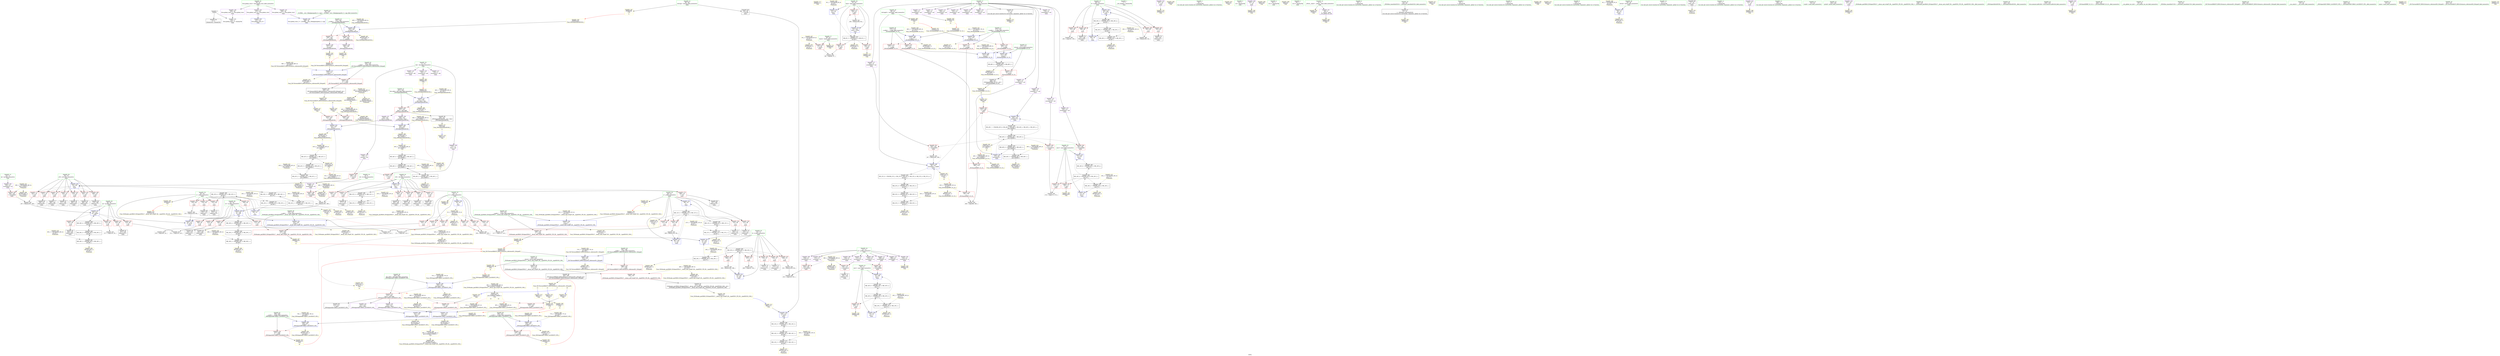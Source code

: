 digraph "SVFG" {
	label="SVFG";

	Node0x559bdebd5140 [shape=record,color=grey,label="{NodeID: 0\nNullPtr}"];
	Node0x559bdebd5140 -> Node0x559bdec01b60[style=solid];
	Node0x559bdebd5140 -> Node0x559bdec0d4f0[style=solid];
	Node0x559bdec34a50 [shape=record,color=yellow,style=double,label="{NodeID: 443\n44V_1 = ENCHI(MR_44V_0)\npts\{180001 \}\nFun[_ZNSt4pairIiiEaSEOS0_]}"];
	Node0x559bdec34a50 -> Node0x559bdec0ecb0[style=dashed];
	Node0x559bdec210e0 [shape=record,color=black,label="{NodeID: 360\nMR_10V_4 = PHI(MR_10V_5, MR_10V_3, )\npts\{65 \}\n}"];
	Node0x559bdec210e0 -> Node0x559bdec074f0[style=dashed];
	Node0x559bdec210e0 -> Node0x559bdec075c0[style=dashed];
	Node0x559bdec210e0 -> Node0x559bdec07690[style=dashed];
	Node0x559bdec210e0 -> Node0x559bdec07760[style=dashed];
	Node0x559bdec210e0 -> Node0x559bdec0dad0[style=dashed];
	Node0x559bdec210e0 -> Node0x559bdec24be0[style=dashed];
	Node0x559bdec210e0 -> Node0x559bdec38840[style=dashed];
	Node0x559bdec0fa80 [shape=record,color=yellow,style=double,label="{NodeID: 277\nAPARM(157)\nCS[]}"];
	Node0x559bdec03790 [shape=record,color=red,label="{NodeID: 194\n243\<--84\n\<--nj\nmain\n}"];
	Node0x559bdec03790 -> Node0x559bdec02d00[style=solid];
	Node0x559bdec009b0 [shape=record,color=purple,label="{NodeID: 111\n289\<--12\narrayidx88\<--g\nmain\n}"];
	Node0x559bdec009b0 -> Node0x559bdec04080[style=solid];
	Node0x559bdebfec20 [shape=record,color=green,label="{NodeID: 28\n62\<--63\nkase\<--kase_field_insensitive\nmain\n}"];
	Node0x559bdebfec20 -> Node0x559bdec07280[style=solid];
	Node0x559bdebfec20 -> Node0x559bdec07350[style=solid];
	Node0x559bdebfec20 -> Node0x559bdec07420[style=solid];
	Node0x559bdebfec20 -> Node0x559bdec0d6c0[style=solid];
	Node0x559bdebfec20 -> Node0x559bdec0e7d0[style=solid];
	Node0x559bdec36d40 [shape=record,color=yellow,style=double,label="{NodeID: 471\nRETMU(42V_2)\npts\{180000 \}\nFun[main]}"];
	Node0x559bdec0acb0 [shape=record,color=black,label="{NodeID: 388\nMR_30V_4 = PHI(MR_30V_5, MR_30V_3, )\npts\{85 \}\n}"];
	Node0x559bdec0acb0 -> Node0x559bdec0e220[style=dashed];
	Node0x559bdec0acb0 -> Node0x559bdec2fce0[style=dashed];
	Node0x559bdec11140 [shape=record,color=yellow,style=double,label="{NodeID: 305\nAPARM(421)\nCS[]|{<s0>18}}"];
	Node0x559bdec11140:s0 -> Node0x559bdec11e40[style=solid,color=red];
	Node0x559bdec04e50 [shape=record,color=red,label="{NodeID: 222\n413\<--404\nthis1\<--this.addr\n_ZNSt4pairIiiEC2IRiS2_Lb1EEEOT_OT0_\n}"];
	Node0x559bdec04e50 -> Node0x559bdebffff0[style=solid];
	Node0x559bdec04e50 -> Node0x559bdec06b30[style=solid];
	Node0x559bdec04e50 -> Node0x559bdec06c00[style=solid];
	Node0x559bdec06990 [shape=record,color=purple,label="{NodeID: 139\n349\<--348\nfirst\<--\n_ZNSt4pairIiiEaSEOS0_\n}"];
	Node0x559bdec06990 -> Node0x559bdec10ed0[style=solid];
	Node0x559bdec014b0 [shape=record,color=green,label="{NodeID: 56\n373\<--374\n__a.addr\<--__a.addr_field_insensitive\n_ZSt3maxIiERKT_S2_S2_\n}"];
	Node0x559bdec014b0 -> Node0x559bdec048a0[style=solid];
	Node0x559bdec014b0 -> Node0x559bdec04970[style=solid];
	Node0x559bdec014b0 -> Node0x559bdec0ed80[style=solid];
	Node0x559bdec38760 [shape=record,color=yellow,style=double,label="{NodeID: 499\nCSMU(46V_1)\npts\{690000 690001 \}\nCS[]|{<s0>8}}"];
	Node0x559bdec38760:s0 -> Node0x559bdec34b30[style=dashed,color=red];
	Node0x559bdec238e0 [shape=record,color=yellow,style=double,label="{NodeID: 416\n24V_1 = ENCHI(MR_24V_0)\npts\{79 \}\nFun[main]}"];
	Node0x559bdec238e0 -> Node0x559bdec26ee0[style=dashed];
	Node0x559bdec12a90 [shape=record,color=yellow,style=double,label="{NodeID: 333\nFRet(368)\nFun[_ZSt3maxIiERKT_S2_S2_]|{<s0>10}}"];
	Node0x559bdec12a90:s0 -> Node0x559bdec11690[style=solid,color=blue];
	Node0x559bdec0e490 [shape=record,color=blue,label="{NodeID: 250\n80\<--263\nd\<--inc73\nmain\n}"];
	Node0x559bdec0e490 -> Node0x559bdec0a2b0[style=dashed];
	Node0x559bdec08050 [shape=record,color=red,label="{NodeID: 167\n230\<--74\n\<--k\nmain\n}"];
	Node0x559bdec08050 -> Node0x559bdec13030[style=solid];
	Node0x559bdec02c30 [shape=record,color=black,label="{NodeID: 84\n241\<--240\nidxprom62\<--\nmain\n}"];
	Node0x559bdebf8a60 [shape=record,color=green,label="{NodeID: 1\n7\<--1\n__dso_handle\<--dummyObj\nGlob }"];
	Node0x559bdec34b30 [shape=record,color=yellow,style=double,label="{NodeID: 444\n46V_1 = ENCHI(MR_46V_0)\npts\{690000 690001 \}\nFun[_ZNSt4pairIiiEaSEOS0_]}"];
	Node0x559bdec34b30 -> Node0x559bdec04630[style=dashed];
	Node0x559bdec34b30 -> Node0x559bdec04700[style=dashed];
	Node0x559bdec34b30 -> Node0x559bdec37ed0[style=dashed];
	Node0x559bdec215e0 [shape=record,color=black,label="{NodeID: 361\nMR_12V_3 = PHI(MR_12V_5, MR_12V_2, )\npts\{67 \}\n}"];
	Node0x559bdec215e0 -> Node0x559bdec0d860[style=dashed];
	Node0x559bdec215e0 -> Node0x559bdec250e0[style=dashed];
	Node0x559bdec0fb50 [shape=record,color=yellow,style=double,label="{NodeID: 278\nAPARM(101)\nCS[]}"];
	Node0x559bdec03860 [shape=record,color=red,label="{NodeID: 195\n138\<--137\n\<--arrayidx16\nmain\n}"];
	Node0x559bdec03860 -> Node0x559bdec02340[style=solid];
	Node0x559bdec00a80 [shape=record,color=purple,label="{NodeID: 112\n184\<--14\narrayidx33\<--cnt\nmain\n}"];
	Node0x559bdebfecf0 [shape=record,color=green,label="{NodeID: 29\n64\<--65\ni\<--i_field_insensitive\nmain\n}"];
	Node0x559bdebfecf0 -> Node0x559bdec074f0[style=solid];
	Node0x559bdebfecf0 -> Node0x559bdec075c0[style=solid];
	Node0x559bdebfecf0 -> Node0x559bdec07690[style=solid];
	Node0x559bdebfecf0 -> Node0x559bdec07760[style=solid];
	Node0x559bdebfecf0 -> Node0x559bdec0d790[style=solid];
	Node0x559bdebfecf0 -> Node0x559bdec0dad0[style=solid];
	Node0x559bdebfecf0 -> Node0x559bdec10510[style=solid];
	Node0x559bdec36e20 [shape=record,color=yellow,style=double,label="{NodeID: 472\nRETMU(44V_2)\npts\{180001 \}\nFun[main]}"];
	Node0x559bdec0b1b0 [shape=record,color=black,label="{NodeID: 389\nMR_32V_4 = PHI(MR_32V_6, MR_32V_3, )\npts\{87 \}\n}"];
	Node0x559bdec0b1b0 -> Node0x559bdec0e2f0[style=dashed];
	Node0x559bdec0b1b0 -> Node0x559bdec301e0[style=dashed];
	Node0x559bdec0b1b0 -> Node0x559bdec30be0[style=dashed];
	Node0x559bdec11210 [shape=record,color=yellow,style=double,label="{NodeID: 306\nARet(90)\nCS[]}"];
	Node0x559bdec04f20 [shape=record,color=red,label="{NodeID: 223\n416\<--406\n\<--__x.addr\n_ZNSt4pairIiiEC2IRiS2_Lb1EEEOT_OT0_\n}"];
	Node0x559bdec04f20 -> Node0x559bdec11070[style=solid];
	Node0x559bdec06a60 [shape=record,color=purple,label="{NodeID: 140\n357\<--356\nsecond\<--\n_ZNSt4pairIiiEaSEOS0_\n}"];
	Node0x559bdec06a60 -> Node0x559bdec10fa0[style=solid];
	Node0x559bdec01580 [shape=record,color=green,label="{NodeID: 57\n375\<--376\n__b.addr\<--__b.addr_field_insensitive\n_ZSt3maxIiERKT_S2_S2_\n}"];
	Node0x559bdec01580 -> Node0x559bdec04a40[style=solid];
	Node0x559bdec01580 -> Node0x559bdec04b10[style=solid];
	Node0x559bdec01580 -> Node0x559bdec0ee50[style=solid];
	Node0x559bdec38840 [shape=record,color=yellow,style=double,label="{NodeID: 500\nCSMU(10V_4)\npts\{65 \}\nCS[]|{<s0>7}}"];
	Node0x559bdec38840:s0 -> Node0x559bdec344e0[style=dashed,color=red];
	Node0x559bdec239c0 [shape=record,color=yellow,style=double,label="{NodeID: 417\n26V_1 = ENCHI(MR_26V_0)\npts\{81 \}\nFun[main]}"];
	Node0x559bdec239c0 -> Node0x559bdec273e0[style=dashed];
	Node0x559bdec12bb0 [shape=record,color=yellow,style=double,label="{NodeID: 334\nFRet(426)\nFun[_ZSt7forwardIiEOT_RNSt16remove_referenceIS0_E4typeE]|{<s0>15|<s1>16}}"];
	Node0x559bdec12bb0:s0 -> Node0x559bdec11840[style=solid,color=blue];
	Node0x559bdec12bb0:s1 -> Node0x559bdec118d0[style=solid,color=blue];
	Node0x559bdec0e560 [shape=record,color=blue,label="{NodeID: 251\n72\<--282\nans2\<--\nmain\n}"];
	Node0x559bdec0e560 -> Node0x559bdec2d510[style=dashed];
	Node0x559bdec08120 [shape=record,color=red,label="{NodeID: 168\n294\<--74\n\<--k\nmain\n}"];
	Node0x559bdec08120 -> Node0x559bdec13ab0[style=solid];
	Node0x559bdec02d00 [shape=record,color=black,label="{NodeID: 85\n244\<--243\nidxprom64\<--\nmain\n}"];
	Node0x559bdebfcbd0 [shape=record,color=green,label="{NodeID: 2\n20\<--1\n\<--dummyObj\nCan only get source location for instruction, argument, global var or function.}"];
	Node0x559bdec34c10 [shape=record,color=yellow,style=double,label="{NodeID: 445\n75V_1 = ENCHI(MR_75V_0)\npts\{405 \}\nFun[_ZNSt4pairIiiEC2IRiS2_Lb1EEEOT_OT0_]}"];
	Node0x559bdec34c10 -> Node0x559bdec0f190[style=dashed];
	Node0x559bdec21ae0 [shape=record,color=black,label="{NodeID: 362\nMR_14V_3 = PHI(MR_14V_4, MR_14V_2, )\npts\{69 \}\n}"];
	Node0x559bdec21ae0 -> Node0x559bdec22ee0[style=dashed];
	Node0x559bdec21ae0 -> Node0x559bdec255e0[style=dashed];
	Node0x559bdec0fc20 [shape=record,color=yellow,style=double,label="{NodeID: 279\nAPARM(100)\nCS[]}"];
	Node0x559bdec03930 [shape=record,color=red,label="{NodeID: 196\n174\<--173\n\<--first\nmain\n}"];
	Node0x559bdec03930 -> Node0x559bdec0de10[style=solid];
	Node0x559bdec00b50 [shape=record,color=purple,label="{NodeID: 113\n187\<--14\narrayidx35\<--cnt\nmain\n}"];
	Node0x559bdec00b50 -> Node0x559bdec0dfb0[style=solid];
	Node0x559bdebfedc0 [shape=record,color=green,label="{NodeID: 30\n66\<--67\nj\<--j_field_insensitive\nmain\n}"];
	Node0x559bdebfedc0 -> Node0x559bdec07830[style=solid];
	Node0x559bdebfedc0 -> Node0x559bdec07900[style=solid];
	Node0x559bdebfedc0 -> Node0x559bdec079d0[style=solid];
	Node0x559bdebfedc0 -> Node0x559bdec07aa0[style=solid];
	Node0x559bdebfedc0 -> Node0x559bdec0d860[style=solid];
	Node0x559bdebfedc0 -> Node0x559bdec0da00[style=solid];
	Node0x559bdebfedc0 -> Node0x559bdec105e0[style=solid];
	Node0x559bdec36f00 [shape=record,color=yellow,style=double,label="{NodeID: 473\nRETMU(46V_1)\npts\{690000 690001 \}\nFun[main]}"];
	Node0x559bdec0b2a0 [shape=record,color=black,label="{NodeID: 390\nMR_40V_5 = PHI(MR_40V_7, MR_40V_4, )\npts\{160000 \}\n}"];
	Node0x559bdec0b2a0 -> Node0x559bdec03d40[style=dashed];
	Node0x559bdec0b2a0 -> Node0x559bdec03e10[style=dashed];
	Node0x559bdec0b2a0 -> Node0x559bdec03ee0[style=dashed];
	Node0x559bdec0b2a0 -> Node0x559bdec03fb0[style=dashed];
	Node0x559bdec0b2a0 -> Node0x559bdec0e3c0[style=dashed];
	Node0x559bdec0b2a0 -> Node0x559bdec306e0[style=dashed];
	Node0x559bdec0b2a0 -> Node0x559bdec310e0[style=dashed];
	Node0x559bdec0b2a0 -> Node0x559bdec38be0[style=dashed];
	Node0x559bdec112a0 [shape=record,color=yellow,style=double,label="{NodeID: 307\nARet(102)\nCS[]}"];
	Node0x559bdec04ff0 [shape=record,color=red,label="{NodeID: 224\n421\<--408\n\<--__y.addr\n_ZNSt4pairIiiEC2IRiS2_Lb1EEEOT_OT0_\n}"];
	Node0x559bdec04ff0 -> Node0x559bdec11140[style=solid];
	Node0x559bdec06b30 [shape=record,color=purple,label="{NodeID: 141\n415\<--413\nfirst\<--this1\n_ZNSt4pairIiiEC2IRiS2_Lb1EEEOT_OT0_\n}"];
	Node0x559bdec06b30 -> Node0x559bdec0f400[style=solid];
	Node0x559bdec01650 [shape=record,color=green,label="{NodeID: 58\n395\<--396\n__t.addr\<--__t.addr_field_insensitive\n_ZSt7forwardIRiEOT_RNSt16remove_referenceIS1_E4typeE\n}"];
	Node0x559bdec01650 -> Node0x559bdec04d80[style=solid];
	Node0x559bdec01650 -> Node0x559bdec0f0c0[style=solid];
	Node0x559bdec389a0 [shape=record,color=yellow,style=double,label="{NodeID: 501\nCSMU(12V_5)\npts\{67 \}\nCS[]|{<s0>7}}"];
	Node0x559bdec389a0:s0 -> Node0x559bdec344e0[style=dashed,color=red];
	Node0x559bdec23aa0 [shape=record,color=yellow,style=double,label="{NodeID: 418\n28V_1 = ENCHI(MR_28V_0)\npts\{83 \}\nFun[main]}"];
	Node0x559bdec23aa0 -> Node0x559bdec278e0[style=dashed];
	Node0x559bdec12d30 [shape=record,color=yellow,style=double,label="{NodeID: 335\nFRet(393)\nFun[_ZSt7forwardIRiEOT_RNSt16remove_referenceIS1_E4typeE]|{<s0>12|<s1>13|<s2>17|<s3>18}}"];
	Node0x559bdec12d30:s0 -> Node0x559bdec11720[style=solid,color=blue];
	Node0x559bdec12d30:s1 -> Node0x559bdec117b0[style=solid,color=blue];
	Node0x559bdec12d30:s2 -> Node0x559bdec11960[style=solid,color=blue];
	Node0x559bdec12d30:s3 -> Node0x559bdec119f0[style=solid,color=blue];
	Node0x559bdec0e630 [shape=record,color=blue,label="{NodeID: 252\n70\<--290\nans1\<--\nmain\n}"];
	Node0x559bdec0e630 -> Node0x559bdec0b390[style=dashed];
	Node0x559bdec081f0 [shape=record,color=red,label="{NodeID: 169\n182\<--76\n\<--i26\nmain\n}"];
	Node0x559bdec081f0 -> Node0x559bdec025b0[style=solid];
	Node0x559bdec02dd0 [shape=record,color=black,label="{NodeID: 86\n254\<--253\nidxprom68\<--\nmain\n}"];
	Node0x559bdebfcc60 [shape=record,color=green,label="{NodeID: 3\n22\<--1\n.str\<--dummyObj\nGlob }"];
	Node0x559bdec34d20 [shape=record,color=yellow,style=double,label="{NodeID: 446\n77V_1 = ENCHI(MR_77V_0)\npts\{407 \}\nFun[_ZNSt4pairIiiEC2IRiS2_Lb1EEEOT_OT0_]}"];
	Node0x559bdec34d20 -> Node0x559bdec0f260[style=dashed];
	Node0x559bdec21fe0 [shape=record,color=black,label="{NodeID: 363\nMR_42V_3 = PHI(MR_42V_4, MR_42V_2, )\npts\{180000 \}\n}"];
	Node0x559bdec21fe0 -> Node0x559bdec03930[style=dashed];
	Node0x559bdec21fe0 -> Node0x559bdec233e0[style=dashed];
	Node0x559bdec21fe0 -> Node0x559bdec098b0[style=dashed];
	Node0x559bdec0fcf0 [shape=record,color=yellow,style=double,label="{NodeID: 280\nAPARM(105)\nCS[]}"];
	Node0x559bdec03a00 [shape=record,color=red,label="{NodeID: 197\n180\<--179\n\<--second\nmain\n}"];
	Node0x559bdec03a00 -> Node0x559bdec0dee0[style=solid];
	Node0x559bdec00c20 [shape=record,color=purple,label="{NodeID: 114\n236\<--14\narrayidx58\<--cnt\nmain\n}"];
	Node0x559bdebfee90 [shape=record,color=green,label="{NodeID: 31\n68\<--69\nref.tmp\<--ref.tmp_field_insensitive\nmain\n}"];
	Node0x559bdebfee90 -> Node0x559bdec01f30[style=solid];
	Node0x559bdebfee90 -> Node0x559bdec102a0[style=solid];
	Node0x559bdec36fe0 [shape=record,color=yellow,style=double,label="{NodeID: 474\nRETMU(32V_1)\npts\{87 \}\nFun[_ZSt3maxIiERKT_S2_S2_]}"];
	Node0x559bdec0b390 [shape=record,color=black,label="{NodeID: 391\nMR_16V_6 = PHI(MR_16V_5, MR_16V_4, )\npts\{71 \}\n}"];
	Node0x559bdec0b390 -> Node0x559bdec2d9e0[style=dashed];
	Node0x559bdec11330 [shape=record,color=yellow,style=double,label="{NodeID: 308\nARet(106)\nCS[]}"];
	Node0x559bdec050c0 [shape=record,color=red,label="{NodeID: 225\n418\<--417\n\<--call\n_ZNSt4pairIiiEC2IRiS2_Lb1EEEOT_OT0_\n}"];
	Node0x559bdec050c0 -> Node0x559bdec0f400[style=solid];
	Node0x559bdec06c00 [shape=record,color=purple,label="{NodeID: 142\n420\<--413\nsecond\<--this1\n_ZNSt4pairIiiEC2IRiS2_Lb1EEEOT_OT0_\n}"];
	Node0x559bdec06c00 -> Node0x559bdec0f4d0[style=solid];
	Node0x559bdec01720 [shape=record,color=green,label="{NodeID: 59\n404\<--405\nthis.addr\<--this.addr_field_insensitive\n_ZNSt4pairIiiEC2IRiS2_Lb1EEEOT_OT0_\n}"];
	Node0x559bdec01720 -> Node0x559bdec04e50[style=solid];
	Node0x559bdec01720 -> Node0x559bdec0f190[style=solid];
	Node0x559bdec38a80 [shape=record,color=yellow,style=double,label="{NodeID: 502\nCSMU(32V_5)\npts\{87 \}\nCS[]|{<s0>10}}"];
	Node0x559bdec38a80:s0 -> Node0x559bdec33c40[style=dashed,color=red];
	Node0x559bdec23b80 [shape=record,color=yellow,style=double,label="{NodeID: 419\n30V_1 = ENCHI(MR_30V_0)\npts\{85 \}\nFun[main]}"];
	Node0x559bdec23b80 -> Node0x559bdec27de0[style=dashed];
	Node0x559bdec12eb0 [shape=record,color=yellow,style=double,label="{NodeID: 336\nFRet(315)\nFun[_ZSt9make_pairIRiS0_ESt4pairINSt17__decay_and_stripIT_E6__typeENS2_IT0_E6__typeEEOS3_OS6_]|{<s0>7}}"];
	Node0x559bdec12eb0:s0 -> Node0x559bdec11570[style=solid,color=blue];
	Node0x559bdec0e700 [shape=record,color=blue,label="{NodeID: 253\n74\<--295\nk\<--dec\nmain\n}"];
	Node0x559bdec0e700 -> Node0x559bdec2e3e0[style=dashed];
	Node0x559bdec082c0 [shape=record,color=red,label="{NodeID: 170\n195\<--76\n\<--i26\nmain\n}"];
	Node0x559bdec082c0 -> Node0x559bdec13db0[style=solid];
	Node0x559bdec02ea0 [shape=record,color=black,label="{NodeID: 87\n257\<--256\nidxprom70\<--\nmain\n}"];
	Node0x559bdebfcf10 [shape=record,color=green,label="{NodeID: 4\n24\<--1\n.str.1\<--dummyObj\nGlob }"];
	Node0x559bdec34e00 [shape=record,color=yellow,style=double,label="{NodeID: 447\n79V_1 = ENCHI(MR_79V_0)\npts\{409 \}\nFun[_ZNSt4pairIiiEC2IRiS2_Lb1EEEOT_OT0_]}"];
	Node0x559bdec34e00 -> Node0x559bdec0f330[style=dashed];
	Node0x559bdec224e0 [shape=record,color=black,label="{NodeID: 364\nMR_44V_3 = PHI(MR_44V_4, MR_44V_2, )\npts\{180001 \}\n}"];
	Node0x559bdec224e0 -> Node0x559bdec03a00[style=dashed];
	Node0x559bdec224e0 -> Node0x559bdec240f0[style=dashed];
	Node0x559bdec224e0 -> Node0x559bdec09db0[style=dashed];
	Node0x559bdec0fdc0 [shape=record,color=yellow,style=double,label="{NodeID: 281\nAPARM(19)\nCS[]}"];
	Node0x559bdec03ad0 [shape=record,color=red,label="{NodeID: 198\n199\<--198\n\<--arrayidx40\nmain\n}"];
	Node0x559bdec03ad0 -> Node0x559bdec13db0[style=solid];
	Node0x559bdec00cf0 [shape=record,color=purple,label="{NodeID: 115\n239\<--14\narrayidx60\<--cnt\nmain\n}"];
	Node0x559bdec00cf0 -> Node0x559bdec10920[style=solid];
	Node0x559bdebfef60 [shape=record,color=green,label="{NodeID: 32\n70\<--71\nans1\<--ans1_field_insensitive\nmain\n}"];
	Node0x559bdebfef60 -> Node0x559bdec07b70[style=solid];
	Node0x559bdebfef60 -> Node0x559bdec0dba0[style=solid];
	Node0x559bdebfef60 -> Node0x559bdec0e630[style=solid];
	Node0x559bdec370f0 [shape=record,color=yellow,style=double,label="{NodeID: 475\nRETMU(66V_3)\npts\{372 \}\nFun[_ZSt3maxIiERKT_S2_S2_]}"];
	Node0x559bdec2d510 [shape=record,color=black,label="{NodeID: 392\nMR_18V_6 = PHI(MR_18V_5, MR_18V_4, )\npts\{73 \}\n}"];
	Node0x559bdec2d510 -> Node0x559bdec2dee0[style=dashed];
	Node0x559bdec113c0 [shape=record,color=yellow,style=double,label="{NodeID: 309\nARet(40)\nCS[]}"];
	Node0x559bdec05190 [shape=record,color=red,label="{NodeID: 226\n423\<--422\n\<--call2\n_ZNSt4pairIiiEC2IRiS2_Lb1EEEOT_OT0_\n}"];
	Node0x559bdec05190 -> Node0x559bdec0f4d0[style=solid];
	Node0x559bdec06cd0 [shape=record,color=red,label="{NodeID: 143\n110\<--19\n\<--n\nmain\n}"];
	Node0x559bdec06cd0 -> Node0x559bdec14cb0[style=solid];
	Node0x559bdec017f0 [shape=record,color=green,label="{NodeID: 60\n406\<--407\n__x.addr\<--__x.addr_field_insensitive\n_ZNSt4pairIiiEC2IRiS2_Lb1EEEOT_OT0_\n}"];
	Node0x559bdec017f0 -> Node0x559bdec04f20[style=solid];
	Node0x559bdec017f0 -> Node0x559bdec0f260[style=solid];
	Node0x559bdec38be0 [shape=record,color=yellow,style=double,label="{NodeID: 503\nCSMU(40V_5)\npts\{160000 \}\nCS[]|{<s0>10}}"];
	Node0x559bdec38be0:s0 -> Node0x559bdec33ff0[style=dashed,color=red];
	Node0x559bdec23c60 [shape=record,color=yellow,style=double,label="{NodeID: 420\n32V_1 = ENCHI(MR_32V_0)\npts\{87 \}\nFun[main]}"];
	Node0x559bdec23c60 -> Node0x559bdec282e0[style=dashed];
	Node0x559bdec12f70 [shape=record,color=yellow,style=double,label="{NodeID: 337\nFRet(338)\nFun[_ZNSt4pairIiiEaSEOS0_]|{<s0>8}}"];
	Node0x559bdec12f70:s0 -> Node0x559bdec11450[style=solid,color=blue];
	Node0x559bdec0e7d0 [shape=record,color=blue,label="{NodeID: 254\n62\<--305\nkase\<--inc94\nmain\n}"];
	Node0x559bdec0e7d0 -> Node0x559bdec246e0[style=dashed];
	Node0x559bdec08390 [shape=record,color=red,label="{NodeID: 171\n234\<--76\n\<--i26\nmain\n}"];
	Node0x559bdec08390 -> Node0x559bdec02a90[style=solid];
	Node0x559bdec02f70 [shape=record,color=black,label="{NodeID: 88\n267\<--266\nidxprom75\<--\nmain\n}"];
	Node0x559bdebfcfa0 [shape=record,color=green,label="{NodeID: 5\n26\<--1\n.str.2\<--dummyObj\nGlob }"];
	Node0x559bdec34ee0 [shape=record,color=yellow,style=double,label="{NodeID: 448\n81V_1 = ENCHI(MR_81V_0)\npts\{3190000 \}\nFun[_ZNSt4pairIiiEC2IRiS2_Lb1EEEOT_OT0_]}"];
	Node0x559bdec34ee0 -> Node0x559bdec0f400[style=dashed];
	Node0x559bdec229e0 [shape=record,color=black,label="{NodeID: 365\nMR_12V_5 = PHI(MR_12V_6, MR_12V_4, )\npts\{67 \}\n}"];
	Node0x559bdec229e0 -> Node0x559bdec07830[style=dashed];
	Node0x559bdec229e0 -> Node0x559bdec07900[style=dashed];
	Node0x559bdec229e0 -> Node0x559bdec079d0[style=dashed];
	Node0x559bdec229e0 -> Node0x559bdec07aa0[style=dashed];
	Node0x559bdec229e0 -> Node0x559bdec0da00[style=dashed];
	Node0x559bdec229e0 -> Node0x559bdec215e0[style=dashed];
	Node0x559bdec229e0 -> Node0x559bdec389a0[style=dashed];
	Node0x559bdec0fe90 [shape=record,color=yellow,style=double,label="{NodeID: 282\nAPARM(4)\nCS[]}"];
	Node0x559bdec03ba0 [shape=record,color=red,label="{NodeID: 199\n206\<--205\n\<--arrayidx42\nmain\n}"];
	Node0x559bdec03ba0 -> Node0x559bdec13630[style=solid];
	Node0x559bdec05650 [shape=record,color=purple,label="{NodeID: 116\n242\<--14\narrayidx63\<--cnt\nmain\n}"];
	Node0x559bdebff030 [shape=record,color=green,label="{NodeID: 33\n72\<--73\nans2\<--ans2_field_insensitive\nmain\n}"];
	Node0x559bdebff030 -> Node0x559bdec07c40[style=solid];
	Node0x559bdebff030 -> Node0x559bdec07d10[style=solid];
	Node0x559bdebff030 -> Node0x559bdec0dc70[style=solid];
	Node0x559bdebff030 -> Node0x559bdec0e560[style=solid];
	Node0x559bdec371d0 [shape=record,color=yellow,style=double,label="{NodeID: 476\nRETMU(68V_2)\npts\{374 \}\nFun[_ZSt3maxIiERKT_S2_S2_]}"];
	Node0x559bdec2d9e0 [shape=record,color=black,label="{NodeID: 393\nMR_16V_4 = PHI(MR_16V_6, MR_16V_3, )\npts\{71 \}\n}"];
	Node0x559bdec2d9e0 -> Node0x559bdec07b70[style=dashed];
	Node0x559bdec2d9e0 -> Node0x559bdec0e630[style=dashed];
	Node0x559bdec2d9e0 -> Node0x559bdec25ae0[style=dashed];
	Node0x559bdec2d9e0 -> Node0x559bdec0b390[style=dashed];
	Node0x559bdec11450 [shape=record,color=yellow,style=double,label="{NodeID: 310\nARet(141)\nCS[]}"];
	Node0x559bdec05260 [shape=record,color=red,label="{NodeID: 227\n431\<--428\n\<--__t.addr\n_ZSt7forwardIiEOT_RNSt16remove_referenceIS0_E4typeE\n}"];
	Node0x559bdec05260 -> Node0x559bdec000c0[style=solid];
	Node0x559bdec06da0 [shape=record,color=red,label="{NodeID: 144\n116\<--19\n\<--n\nmain\n}"];
	Node0x559bdec06da0 -> Node0x559bdec149b0[style=solid];
	Node0x559bdec018c0 [shape=record,color=green,label="{NodeID: 61\n408\<--409\n__y.addr\<--__y.addr_field_insensitive\n_ZNSt4pairIiiEC2IRiS2_Lb1EEEOT_OT0_\n}"];
	Node0x559bdec018c0 -> Node0x559bdec04ff0[style=solid];
	Node0x559bdec018c0 -> Node0x559bdec0f330[style=solid];
	Node0x559bdec38cc0 [shape=record,color=yellow,style=double,label="{NodeID: 504\nCSMU(56V_1)\npts\{3190000 3190001 \}\nCS[]|{<s0>14|<s1>14}}"];
	Node0x559bdec38cc0:s0 -> Node0x559bdec34ee0[style=dashed,color=red];
	Node0x559bdec38cc0:s1 -> Node0x559bdec34fc0[style=dashed,color=red];
	Node0x559bdec23d40 [shape=record,color=yellow,style=double,label="{NodeID: 421\n34V_1 = ENCHI(MR_34V_0)\npts\{90000 \}\nFun[main]}"];
	Node0x559bdec23d40 -> Node0x559bdec03ad0[style=dashed];
	Node0x559bdec23d40 -> Node0x559bdec369c0[style=dashed];
	Node0x559bdec13030 [shape=record,color=grey,label="{NodeID: 338\n231 = Binary(230, 94, )\n}"];
	Node0x559bdec13030 -> Node0x559bdec13f30[style=solid];
	Node0x559bdec0e8a0 [shape=record,color=blue,label="{NodeID: 255\n320\<--316\n__x.addr\<--__x\n_ZSt9make_pairIRiS0_ESt4pairINSt17__decay_and_stripIT_E6__typeENS2_IT0_E6__typeEEOS3_OS6_\n}"];
	Node0x559bdec0e8a0 -> Node0x559bdec04150[style=dashed];
	Node0x559bdec0e8a0 -> Node0x559bdec37a40[style=dashed];
	Node0x559bdec08460 [shape=record,color=red,label="{NodeID: 172\n253\<--76\n\<--i26\nmain\n}"];
	Node0x559bdec08460 -> Node0x559bdec02dd0[style=solid];
	Node0x559bdec03040 [shape=record,color=black,label="{NodeID: 89\n270\<--269\nidxprom77\<--\nmain\n}"];
	Node0x559bdebfd030 [shape=record,color=green,label="{NodeID: 6\n29\<--1\n\<--dummyObj\nCan only get source location for instruction, argument, global var or function.}"];
	Node0x559bdec34fc0 [shape=record,color=yellow,style=double,label="{NodeID: 449\n83V_1 = ENCHI(MR_83V_0)\npts\{3190001 \}\nFun[_ZNSt4pairIiiEC2IRiS2_Lb1EEEOT_OT0_]}"];
	Node0x559bdec34fc0 -> Node0x559bdec0f4d0[style=dashed];
	Node0x559bdec22ee0 [shape=record,color=black,label="{NodeID: 366\nMR_14V_4 = PHI(MR_14V_5, MR_14V_3, )\npts\{69 \}\n}"];
	Node0x559bdec22ee0 -> Node0x559bdec0d930[style=dashed];
	Node0x559bdec22ee0 -> Node0x559bdec21ae0[style=dashed];
	Node0x559bdec0ff60 [shape=record,color=yellow,style=double,label="{NodeID: 283\nAPARM(41)\nCS[]}"];
	Node0x559bdec03c70 [shape=record,color=red,label="{NodeID: 200\n229\<--228\n\<--arrayidx54\nmain\n}"];
	Node0x559bdec03c70 -> Node0x559bdec13f30[style=solid];
	Node0x559bdec05720 [shape=record,color=purple,label="{NodeID: 117\n245\<--14\narrayidx65\<--cnt\nmain\n}"];
	Node0x559bdec05720 -> Node0x559bdec03d40[style=solid];
	Node0x559bdebff100 [shape=record,color=green,label="{NodeID: 34\n74\<--75\nk\<--k_field_insensitive\nmain\n}"];
	Node0x559bdebff100 -> Node0x559bdec07de0[style=solid];
	Node0x559bdebff100 -> Node0x559bdec07eb0[style=solid];
	Node0x559bdebff100 -> Node0x559bdec07f80[style=solid];
	Node0x559bdebff100 -> Node0x559bdec08050[style=solid];
	Node0x559bdebff100 -> Node0x559bdec08120[style=solid];
	Node0x559bdebff100 -> Node0x559bdec0dd40[style=solid];
	Node0x559bdebff100 -> Node0x559bdec0e700[style=solid];
	Node0x559bdec372b0 [shape=record,color=yellow,style=double,label="{NodeID: 477\nRETMU(70V_2)\npts\{376 \}\nFun[_ZSt3maxIiERKT_S2_S2_]}"];
	Node0x559bdec2dee0 [shape=record,color=black,label="{NodeID: 394\nMR_18V_4 = PHI(MR_18V_6, MR_18V_3, )\npts\{73 \}\n}"];
	Node0x559bdec2dee0 -> Node0x559bdec07c40[style=dashed];
	Node0x559bdec2dee0 -> Node0x559bdec07d10[style=dashed];
	Node0x559bdec2dee0 -> Node0x559bdec0e560[style=dashed];
	Node0x559bdec2dee0 -> Node0x559bdec25fe0[style=dashed];
	Node0x559bdec2dee0 -> Node0x559bdec2d510[style=dashed];
	Node0x559bdec114e0 [shape=record,color=yellow,style=double,label="{NodeID: 311\nARet(126)\nCS[]}"];
	Node0x559bdec05330 [shape=record,color=blue,label="{NodeID: 228\n19\<--20\nn\<--\nGlob }"];
	Node0x559bdec05330 -> Node0x559bdec315e0[style=dashed];
	Node0x559bdec06e70 [shape=record,color=red,label="{NodeID: 145\n162\<--19\n\<--n\nmain\n}"];
	Node0x559bdec06e70 -> Node0x559bdec131b0[style=solid];
	Node0x559bdec01990 [shape=record,color=green,label="{NodeID: 62\n428\<--429\n__t.addr\<--__t.addr_field_insensitive\n_ZSt7forwardIiEOT_RNSt16remove_referenceIS0_E4typeE\n}"];
	Node0x559bdec01990 -> Node0x559bdec05260[style=solid];
	Node0x559bdec01990 -> Node0x559bdec0f5a0[style=solid];
	Node0x559bdec38e20 [shape=record,color=yellow,style=double,label="{NodeID: 505\nCSMU(54V_1)\npts\{65 67 \}\nCS[]|{<s0>14}}"];
	Node0x559bdec38e20:s0 -> Node0x559bdec350a0[style=dashed,color=red];
	Node0x559bdec23e20 [shape=record,color=yellow,style=double,label="{NodeID: 422\n36V_1 = ENCHI(MR_36V_0)\npts\{110000 \}\nFun[main]}"];
	Node0x559bdec23e20 -> Node0x559bdec03ba0[style=dashed];
	Node0x559bdec23e20 -> Node0x559bdec36aa0[style=dashed];
	Node0x559bdec131b0 [shape=record,color=grey,label="{NodeID: 339\n164 = Binary(162, 163, )\n}"];
	Node0x559bdec131b0 -> Node0x559bdec0dd40[style=solid];
	Node0x559bdec0e970 [shape=record,color=blue,label="{NodeID: 256\n322\<--317\n__y.addr\<--__y\n_ZSt9make_pairIRiS0_ESt4pairINSt17__decay_and_stripIT_E6__typeENS2_IT0_E6__typeEEOS3_OS6_\n}"];
	Node0x559bdec0e970 -> Node0x559bdec04220[style=dashed];
	Node0x559bdec0e970 -> Node0x559bdec377a0[style=dashed];
	Node0x559bdec08530 [shape=record,color=red,label="{NodeID: 173\n266\<--76\n\<--i26\nmain\n}"];
	Node0x559bdec08530 -> Node0x559bdec02f70[style=solid];
	Node0x559bdec03110 [shape=record,color=black,label="{NodeID: 90\n277\<--276\nidxprom81\<--\nmain\n}"];
	Node0x559bdebfd0c0 [shape=record,color=green,label="{NodeID: 7\n94\<--1\n\<--dummyObj\nCan only get source location for instruction, argument, global var or function.}"];
	Node0x559bdec350a0 [shape=record,color=yellow,style=double,label="{NodeID: 450\n54V_1 = ENCHI(MR_54V_0)\npts\{65 67 \}\nFun[_ZNSt4pairIiiEC2IRiS2_Lb1EEEOT_OT0_]}"];
	Node0x559bdec350a0 -> Node0x559bdec050c0[style=dashed];
	Node0x559bdec350a0 -> Node0x559bdec05190[style=dashed];
	Node0x559bdec350a0 -> Node0x559bdec38440[style=dashed];
	Node0x559bdec233e0 [shape=record,color=black,label="{NodeID: 367\nMR_42V_4 = PHI(MR_42V_5, MR_42V_3, )\npts\{180000 \}\n}"];
	Node0x559bdec233e0 -> Node0x559bdec21fe0[style=dashed];
	Node0x559bdec233e0 -> Node0x559bdec38520[style=dashed];
	Node0x559bdec10030 [shape=record,color=yellow,style=double,label="{NodeID: 284\nAPARM(39)\nCS[]}"];
	Node0x559bdec03d40 [shape=record,color=red,label="{NodeID: 201\n246\<--245\n\<--arrayidx65\nmain\n}"];
	Node0x559bdec03d40 -> Node0x559bdec13930[style=solid];
	Node0x559bdec057f0 [shape=record,color=purple,label="{NodeID: 118\n255\<--14\narrayidx69\<--cnt\nmain\n}"];
	Node0x559bdebff1d0 [shape=record,color=green,label="{NodeID: 35\n76\<--77\ni26\<--i26_field_insensitive\nmain\n}"];
	Node0x559bdebff1d0 -> Node0x559bdec081f0[style=solid];
	Node0x559bdebff1d0 -> Node0x559bdec082c0[style=solid];
	Node0x559bdebff1d0 -> Node0x559bdec08390[style=solid];
	Node0x559bdebff1d0 -> Node0x559bdec08460[style=solid];
	Node0x559bdebff1d0 -> Node0x559bdec08530[style=solid];
	Node0x559bdebff1d0 -> Node0x559bdec08600[style=solid];
	Node0x559bdebff1d0 -> Node0x559bdec086d0[style=solid];
	Node0x559bdebff1d0 -> Node0x559bdec0de10[style=solid];
	Node0x559bdec37390 [shape=record,color=yellow,style=double,label="{NodeID: 478\nRETMU(40V_1)\npts\{160000 \}\nFun[_ZSt3maxIiERKT_S2_S2_]}"];
	Node0x559bdec2e3e0 [shape=record,color=black,label="{NodeID: 395\nMR_20V_4 = PHI(MR_20V_5, MR_20V_3, )\npts\{75 \}\n}"];
	Node0x559bdec2e3e0 -> Node0x559bdec07de0[style=dashed];
	Node0x559bdec2e3e0 -> Node0x559bdec07eb0[style=dashed];
	Node0x559bdec2e3e0 -> Node0x559bdec07f80[style=dashed];
	Node0x559bdec2e3e0 -> Node0x559bdec08050[style=dashed];
	Node0x559bdec2e3e0 -> Node0x559bdec08120[style=dashed];
	Node0x559bdec2e3e0 -> Node0x559bdec0e700[style=dashed];
	Node0x559bdec2e3e0 -> Node0x559bdec264e0[style=dashed];
	Node0x559bdec11570 [shape=record,color=yellow,style=double,label="{NodeID: 312\nARet(127)\nCS[]}"];
	Node0x559bdec11570 -> Node0x559bdec0d930[style=solid];
	Node0x559bdec05430 [shape=record,color=blue,label="{NodeID: 229\n437\<--29\nllvm.global_ctors_0\<--\nGlob }"];
	Node0x559bdec06f40 [shape=record,color=red,label="{NodeID: 146\n163\<--19\n\<--n\nmain\n}"];
	Node0x559bdec06f40 -> Node0x559bdec131b0[style=solid];
	Node0x559bdec01a60 [shape=record,color=green,label="{NodeID: 63\n30\<--433\n_GLOBAL__sub_I_Balajiganapathi_0_1.cpp\<--_GLOBAL__sub_I_Balajiganapathi_0_1.cpp_field_insensitive\n}"];
	Node0x559bdec01a60 -> Node0x559bdec05530[style=solid];
	Node0x559bdec38f00 [shape=record,color=yellow,style=double,label="{NodeID: 506\n42V_5 = CSCHI(MR_42V_4)\npts\{180000 \}\nCS[]}"];
	Node0x559bdec38f00 -> Node0x559bdec233e0[style=dashed];
	Node0x559bdec23f00 [shape=record,color=yellow,style=double,label="{NodeID: 423\n38V_1 = ENCHI(MR_38V_0)\npts\{130000 \}\nFun[main]}"];
	Node0x559bdec23f00 -> Node0x559bdec03860[style=dashed];
	Node0x559bdec23f00 -> Node0x559bdec03c70[style=dashed];
	Node0x559bdec23f00 -> Node0x559bdec04080[style=dashed];
	Node0x559bdec23f00 -> Node0x559bdec36b80[style=dashed];
	Node0x559bdec13330 [shape=record,color=grey,label="{NodeID: 340\n263 = Binary(262, 94, )\n}"];
	Node0x559bdec13330 -> Node0x559bdec0e490[style=solid];
	Node0x559bdec0ea40 [shape=record,color=blue,label="{NodeID: 257\n341\<--339\nthis.addr\<--this\n_ZNSt4pairIiiEaSEOS0_\n}"];
	Node0x559bdec0ea40 -> Node0x559bdec043c0[style=dashed];
	Node0x559bdec0ea40 -> Node0x559bdec37b20[style=dashed];
	Node0x559bdec08600 [shape=record,color=red,label="{NodeID: 174\n276\<--76\n\<--i26\nmain\n}"];
	Node0x559bdec08600 -> Node0x559bdec03110[style=solid];
	Node0x559bdec031e0 [shape=record,color=black,label="{NodeID: 91\n280\<--279\nidxprom83\<--\nmain\n}"];
	Node0x559bdebfd900 [shape=record,color=green,label="{NodeID: 8\n155\<--1\n\<--dummyObj\nCan only get source location for instruction, argument, global var or function.}"];
	Node0x559bdec35180 [shape=record,color=yellow,style=double,label="{NodeID: 451\nRETMU(2V_1)\npts\{21 \}\nFun[main]}"];
	Node0x559bdec240f0 [shape=record,color=black,label="{NodeID: 368\nMR_44V_4 = PHI(MR_44V_5, MR_44V_3, )\npts\{180001 \}\n}"];
	Node0x559bdec240f0 -> Node0x559bdec224e0[style=dashed];
	Node0x559bdec240f0 -> Node0x559bdec38680[style=dashed];
	Node0x559bdec10100 [shape=record,color=yellow,style=double,label="{NodeID: 285\nAPARM(7)\nCS[]}"];
	Node0x559bdec03e10 [shape=record,color=red,label="{NodeID: 202\n252\<--249\n\<--call67\nmain\n}"];
	Node0x559bdec03e10 -> Node0x559bdec0e3c0[style=solid];
	Node0x559bdec058c0 [shape=record,color=purple,label="{NodeID: 119\n258\<--14\narrayidx71\<--cnt\nmain\n}"];
	Node0x559bdec058c0 -> Node0x559bdec0e3c0[style=solid];
	Node0x559bdebff2a0 [shape=record,color=green,label="{NodeID: 36\n78\<--79\nj29\<--j29_field_insensitive\nmain\n}"];
	Node0x559bdebff2a0 -> Node0x559bdec087a0[style=solid];
	Node0x559bdebff2a0 -> Node0x559bdec08870[style=solid];
	Node0x559bdebff2a0 -> Node0x559bdec08940[style=solid];
	Node0x559bdebff2a0 -> Node0x559bdec08a10[style=solid];
	Node0x559bdebff2a0 -> Node0x559bdec08ae0[style=solid];
	Node0x559bdebff2a0 -> Node0x559bdec08bb0[style=solid];
	Node0x559bdebff2a0 -> Node0x559bdec08c80[style=solid];
	Node0x559bdebff2a0 -> Node0x559bdec0dee0[style=solid];
	Node0x559bdec37470 [shape=record,color=yellow,style=double,label="{NodeID: 479\nRETMU(86V_2)\npts\{429 \}\nFun[_ZSt7forwardIiEOT_RNSt16remove_referenceIS0_E4typeE]}"];
	Node0x559bdec2e8e0 [shape=record,color=black,label="{NodeID: 396\nMR_22V_3 = PHI(MR_22V_4, MR_22V_2, )\npts\{77 \}\n}"];
	Node0x559bdec2e8e0 -> Node0x559bdec0de10[style=dashed];
	Node0x559bdec2e8e0 -> Node0x559bdec269e0[style=dashed];
	Node0x559bdec11600 [shape=record,color=yellow,style=double,label="{NodeID: 313\nARet(302)\nCS[]}"];
	Node0x559bdec05530 [shape=record,color=blue,label="{NodeID: 230\n438\<--30\nllvm.global_ctors_1\<--_GLOBAL__sub_I_Balajiganapathi_0_1.cpp\nGlob }"];
	Node0x559bdec07010 [shape=record,color=red,label="{NodeID: 147\n213\<--19\n\<--n\nmain\n}"];
	Node0x559bdec07010 -> Node0x559bdec14530[style=solid];
	Node0x559bdec01b60 [shape=record,color=black,label="{NodeID: 64\n2\<--3\ndummyVal\<--dummyVal\n}"];
	Node0x559bdec39060 [shape=record,color=yellow,style=double,label="{NodeID: 507\n44V_5 = CSCHI(MR_44V_4)\npts\{180001 \}\nCS[]}"];
	Node0x559bdec39060 -> Node0x559bdec240f0[style=dashed];
	Node0x559bdec23fe0 [shape=record,color=yellow,style=double,label="{NodeID: 424\n40V_1 = ENCHI(MR_40V_0)\npts\{160000 \}\nFun[main]}"];
	Node0x559bdec23fe0 -> Node0x559bdec287e0[style=dashed];
	Node0x559bdec134b0 [shape=record,color=grey,label="{NodeID: 341\n305 = Binary(304, 94, )\n}"];
	Node0x559bdec134b0 -> Node0x559bdec0e7d0[style=solid];
	Node0x559bdec0eb10 [shape=record,color=blue,label="{NodeID: 258\n343\<--340\n__p.addr\<--__p\n_ZNSt4pairIiiEaSEOS0_\n}"];
	Node0x559bdec0eb10 -> Node0x559bdec04490[style=dashed];
	Node0x559bdec0eb10 -> Node0x559bdec04560[style=dashed];
	Node0x559bdec0eb10 -> Node0x559bdec37c30[style=dashed];
	Node0x559bdec086d0 [shape=record,color=red,label="{NodeID: 175\n284\<--76\n\<--i26\nmain\n}"];
	Node0x559bdec086d0 -> Node0x559bdec032b0[style=solid];
	Node0x559bdec032b0 [shape=record,color=black,label="{NodeID: 92\n285\<--284\nidxprom85\<--\nmain\n}"];
	Node0x559bdebfd9c0 [shape=record,color=green,label="{NodeID: 9\n156\<--1\n\<--dummyObj\nCan only get source location for instruction, argument, global var or function.}"];
	Node0x559bdec35ca0 [shape=record,color=yellow,style=double,label="{NodeID: 452\nRETMU(4V_2)\npts\{59 \}\nFun[main]}"];
	Node0x559bdec241e0 [shape=record,color=black,label="{NodeID: 369\nMR_66V_3 = PHI(MR_66V_4, MR_66V_2, )\npts\{372 \}\n}"];
	Node0x559bdec241e0 -> Node0x559bdec047d0[style=dashed];
	Node0x559bdec241e0 -> Node0x559bdec370f0[style=dashed];
	Node0x559bdec101d0 [shape=record,color=yellow,style=double,label="{NodeID: 286\nAPARM(140)\nCS[]|{<s0>8}}"];
	Node0x559bdec101d0:s0 -> Node0x559bdec12140[style=solid,color=red];
	Node0x559bdec03ee0 [shape=record,color=red,label="{NodeID: 203\n272\<--271\n\<--arrayidx78\nmain\n}"];
	Node0x559bdec03ee0 -> Node0x559bdec14230[style=solid];
	Node0x559bdec05990 [shape=record,color=purple,label="{NodeID: 120\n268\<--14\narrayidx76\<--cnt\nmain\n}"];
	Node0x559bdebff370 [shape=record,color=green,label="{NodeID: 37\n80\<--81\nd\<--d_field_insensitive\nmain\n}"];
	Node0x559bdebff370 -> Node0x559bdec08d50[style=solid];
	Node0x559bdebff370 -> Node0x559bdec08e20[style=solid];
	Node0x559bdebff370 -> Node0x559bdec08ef0[style=solid];
	Node0x559bdebff370 -> Node0x559bdec08fc0[style=solid];
	Node0x559bdebff370 -> Node0x559bdec0e080[style=solid];
	Node0x559bdebff370 -> Node0x559bdec0e490[style=solid];
	Node0x559bdec37580 [shape=record,color=yellow,style=double,label="{NodeID: 480\nRETMU(73V_2)\npts\{396 \}\nFun[_ZSt7forwardIRiEOT_RNSt16remove_referenceIS1_E4typeE]}"];
	Node0x559bdec2ede0 [shape=record,color=black,label="{NodeID: 397\nMR_24V_3 = PHI(MR_24V_4, MR_24V_2, )\npts\{79 \}\n}"];
	Node0x559bdec2ede0 -> Node0x559bdec0dee0[style=dashed];
	Node0x559bdec2ede0 -> Node0x559bdec26ee0[style=dashed];
	Node0x559bdec11690 [shape=record,color=yellow,style=double,label="{NodeID: 314\nARet(249)\nCS[]}"];
	Node0x559bdec11690 -> Node0x559bdec03e10[style=solid];
	Node0x559bdec0d4f0 [shape=record,color=blue, style = dotted,label="{NodeID: 231\n439\<--3\nllvm.global_ctors_2\<--dummyVal\nGlob }"];
	Node0x559bdec070e0 [shape=record,color=red,label="{NodeID: 148\n220\<--19\n\<--n\nmain\n}"];
	Node0x559bdec070e0 -> Node0x559bdec143b0[style=solid];
	Node0x559bdec01c60 [shape=record,color=black,label="{NodeID: 65\n15\<--14\n\<--cnt\nCan only get source location for instruction, argument, global var or function.}"];
	Node0x559bdec01c60 -> Node0x559bdec0f810[style=solid];
	Node0x559bdec39140 [shape=record,color=yellow,style=double,label="{NodeID: 508\n56V_2 = CSCHI(MR_56V_1)\npts\{3190000 3190001 \}\nCS[]}"];
	Node0x559bdec39140 -> Node0x559bdec37960[style=dashed];
	Node0x559bdec339d0 [shape=record,color=yellow,style=double,label="{NodeID: 425\n42V_1 = ENCHI(MR_42V_0)\npts\{180000 \}\nFun[main]}"];
	Node0x559bdec339d0 -> Node0x559bdec098b0[style=dashed];
	Node0x559bdec13630 [shape=record,color=grey,label="{NodeID: 342\n207 = Binary(202, 206, )\n}"];
	Node0x559bdec13630 -> Node0x559bdec0e220[style=solid];
	Node0x559bdec0ebe0 [shape=record,color=blue,label="{NodeID: 259\n354\<--353\nfirst2\<--\n_ZNSt4pairIiiEaSEOS0_\n}"];
	Node0x559bdec0ebe0 -> Node0x559bdec37d10[style=dashed];
	Node0x559bdec087a0 [shape=record,color=red,label="{NodeID: 176\n185\<--78\n\<--j29\nmain\n}"];
	Node0x559bdec087a0 -> Node0x559bdec02680[style=solid];
	Node0x559bdec03380 [shape=record,color=black,label="{NodeID: 93\n288\<--287\nidxprom87\<--\nmain\n}"];
	Node0x559bdebfda80 [shape=record,color=green,label="{NodeID: 10\n157\<--1\n\<--dummyObj\nCan only get source location for instruction, argument, global var or function.}"];
	Node0x559bdec35d80 [shape=record,color=yellow,style=double,label="{NodeID: 453\nRETMU(6V_1)\npts\{61 \}\nFun[main]}"];
	Node0x559bdec246e0 [shape=record,color=black,label="{NodeID: 370\nMR_8V_3 = PHI(MR_8V_4, MR_8V_2, )\npts\{63 \}\n}"];
	Node0x559bdec246e0 -> Node0x559bdec07280[style=dashed];
	Node0x559bdec246e0 -> Node0x559bdec07350[style=dashed];
	Node0x559bdec246e0 -> Node0x559bdec07420[style=dashed];
	Node0x559bdec246e0 -> Node0x559bdec0e7d0[style=dashed];
	Node0x559bdec246e0 -> Node0x559bdec35e60[style=dashed];
	Node0x559bdec102a0 [shape=record,color=yellow,style=double,label="{NodeID: 287\nAPARM(68)\nCS[]|{<s0>8}}"];
	Node0x559bdec102a0:s0 -> Node0x559bdec12200[style=solid,color=red];
	Node0x559bdec03fb0 [shape=record,color=red,label="{NodeID: 204\n282\<--281\n\<--arrayidx84\nmain\n}"];
	Node0x559bdec03fb0 -> Node0x559bdec0e560[style=solid];
	Node0x559bdec05a60 [shape=record,color=purple,label="{NodeID: 121\n271\<--14\narrayidx78\<--cnt\nmain\n}"];
	Node0x559bdec05a60 -> Node0x559bdec03ee0[style=solid];
	Node0x559bdebff440 [shape=record,color=green,label="{NodeID: 38\n82\<--83\nni\<--ni_field_insensitive\nmain\n}"];
	Node0x559bdebff440 -> Node0x559bdec09090[style=solid];
	Node0x559bdebff440 -> Node0x559bdec09160[style=solid];
	Node0x559bdebff440 -> Node0x559bdec09230[style=solid];
	Node0x559bdebff440 -> Node0x559bdec09300[style=solid];
	Node0x559bdebff440 -> Node0x559bdec0e150[style=solid];
	Node0x559bdec37690 [shape=record,color=yellow,style=double,label="{NodeID: 481\nRETMU(48V_1)\npts\{319 \}\nFun[_ZSt9make_pairIRiS0_ESt4pairINSt17__decay_and_stripIT_E6__typeENS2_IT0_E6__typeEEOS3_OS6_]}"];
	Node0x559bdec2f2e0 [shape=record,color=black,label="{NodeID: 398\nMR_26V_3 = PHI(MR_26V_5, MR_26V_2, )\npts\{81 \}\n}"];
	Node0x559bdec2f2e0 -> Node0x559bdec0e080[style=dashed];
	Node0x559bdec2f2e0 -> Node0x559bdec273e0[style=dashed];
	Node0x559bdec11720 [shape=record,color=yellow,style=double,label="{NodeID: 315\nARet(327)\nCS[]}"];
	Node0x559bdec11720 -> Node0x559bdec10d30[style=solid];
	Node0x559bdec0d5f0 [shape=record,color=blue,label="{NodeID: 232\n58\<--20\nretval\<--\nmain\n}"];
	Node0x559bdec0d5f0 -> Node0x559bdec35ca0[style=dashed];
	Node0x559bdec071b0 [shape=record,color=red,label="{NodeID: 149\n97\<--60\n\<--kases\nmain\n}"];
	Node0x559bdec071b0 -> Node0x559bdec14b30[style=solid];
	Node0x559bdec01d60 [shape=record,color=black,label="{NodeID: 66\n57\<--20\nmain_ret\<--\nmain\n}"];
	Node0x559bdec01d60 -> Node0x559bdec125c0[style=solid];
	Node0x559bdec33a80 [shape=record,color=yellow,style=double,label="{NodeID: 426\n44V_1 = ENCHI(MR_44V_0)\npts\{180001 \}\nFun[main]}"];
	Node0x559bdec33a80 -> Node0x559bdec09db0[style=dashed];
	Node0x559bdec137b0 [shape=record,color=grey,label="{NodeID: 343\n146 = Binary(145, 94, )\n}"];
	Node0x559bdec137b0 -> Node0x559bdec0da00[style=solid];
	Node0x559bdec0ecb0 [shape=record,color=blue,label="{NodeID: 260\n360\<--359\nsecond4\<--\n_ZNSt4pairIiiEaSEOS0_\n}"];
	Node0x559bdec0ecb0 -> Node0x559bdec37df0[style=dashed];
	Node0x559bdec08870 [shape=record,color=red,label="{NodeID: 177\n202\<--78\n\<--j29\nmain\n}"];
	Node0x559bdec08870 -> Node0x559bdec13630[style=solid];
	Node0x559bdec03450 [shape=record,color=black,label="{NodeID: 94\n335\<--318\n\<--retval\n_ZSt9make_pairIRiS0_ESt4pairINSt17__decay_and_stripIT_E6__typeENS2_IT0_E6__typeEEOS3_OS6_\n}"];
	Node0x559bdec03450 -> Node0x559bdec042f0[style=solid];
	Node0x559bdebfdb80 [shape=record,color=green,label="{NodeID: 11\n193\<--1\n\<--dummyObj\nCan only get source location for instruction, argument, global var or function.}"];
	Node0x559bdec35e60 [shape=record,color=yellow,style=double,label="{NodeID: 454\nRETMU(8V_3)\npts\{63 \}\nFun[main]}"];
	Node0x559bdec24be0 [shape=record,color=black,label="{NodeID: 371\nMR_10V_2 = PHI(MR_10V_4, MR_10V_1, )\npts\{65 \}\n}"];
	Node0x559bdec24be0 -> Node0x559bdec0d790[style=dashed];
	Node0x559bdec24be0 -> Node0x559bdec35f40[style=dashed];
	Node0x559bdec10370 [shape=record,color=yellow,style=double,label="{NodeID: 288\nAPARM(125)\nCS[]}"];
	Node0x559bdec04080 [shape=record,color=red,label="{NodeID: 205\n290\<--289\n\<--arrayidx88\nmain\n}"];
	Node0x559bdec04080 -> Node0x559bdec0e630[style=solid];
	Node0x559bdec05b30 [shape=record,color=purple,label="{NodeID: 122\n278\<--14\narrayidx82\<--cnt\nmain\n}"];
	Node0x559bdebff510 [shape=record,color=green,label="{NodeID: 39\n84\<--85\nnj\<--nj_field_insensitive\nmain\n}"];
	Node0x559bdebff510 -> Node0x559bdec093d0[style=solid];
	Node0x559bdebff510 -> Node0x559bdec035f0[style=solid];
	Node0x559bdebff510 -> Node0x559bdec036c0[style=solid];
	Node0x559bdebff510 -> Node0x559bdec03790[style=solid];
	Node0x559bdebff510 -> Node0x559bdec0e220[style=solid];
	Node0x559bdec377a0 [shape=record,color=yellow,style=double,label="{NodeID: 482\nRETMU(52V_2)\npts\{323 \}\nFun[_ZSt9make_pairIRiS0_ESt4pairINSt17__decay_and_stripIT_E6__typeENS2_IT0_E6__typeEEOS3_OS6_]}"];
	Node0x559bdec2f7e0 [shape=record,color=black,label="{NodeID: 399\nMR_28V_3 = PHI(MR_28V_4, MR_28V_2, )\npts\{83 \}\n}"];
	Node0x559bdec2f7e0 -> Node0x559bdec278e0[style=dashed];
	Node0x559bdec2f7e0 -> Node0x559bdec0a7b0[style=dashed];
	Node0x559bdec117b0 [shape=record,color=yellow,style=double,label="{NodeID: 316\nARet(331)\nCS[]}"];
	Node0x559bdec117b0 -> Node0x559bdec10e00[style=solid];
	Node0x559bdec0d6c0 [shape=record,color=blue,label="{NodeID: 233\n62\<--94\nkase\<--\nmain\n}"];
	Node0x559bdec0d6c0 -> Node0x559bdec246e0[style=dashed];
	Node0x559bdec07280 [shape=record,color=red,label="{NodeID: 150\n96\<--62\n\<--kase\nmain\n}"];
	Node0x559bdec07280 -> Node0x559bdec14b30[style=solid];
	Node0x559bdec01e30 [shape=record,color=black,label="{NodeID: 67\n41\<--42\n\<--_ZNSt8ios_base4InitD1Ev\nCan only get source location for instruction, argument, global var or function.}"];
	Node0x559bdec01e30 -> Node0x559bdec0ff60[style=solid];
	Node0x559bdec33b60 [shape=record,color=yellow,style=double,label="{NodeID: 427\n46V_1 = ENCHI(MR_46V_0)\npts\{690000 690001 \}\nFun[main]}"];
	Node0x559bdec33b60 -> Node0x559bdec36f00[style=dashed];
	Node0x559bdec33b60 -> Node0x559bdec38760[style=dashed];
	Node0x559bdec13930 [shape=record,color=grey,label="{NodeID: 344\n247 = Binary(94, 246, )\n}"];
	Node0x559bdec13930 -> Node0x559bdec0e2f0[style=solid];
	Node0x559bdec0ed80 [shape=record,color=blue,label="{NodeID: 261\n373\<--369\n__a.addr\<--__a\n_ZSt3maxIiERKT_S2_S2_\n}"];
	Node0x559bdec0ed80 -> Node0x559bdec048a0[style=dashed];
	Node0x559bdec0ed80 -> Node0x559bdec04970[style=dashed];
	Node0x559bdec0ed80 -> Node0x559bdec371d0[style=dashed];
	Node0x559bdec08940 [shape=record,color=red,label="{NodeID: 178\n237\<--78\n\<--j29\nmain\n}"];
	Node0x559bdec08940 -> Node0x559bdec02b60[style=solid];
	Node0x559bdec03520 [shape=record,color=black,label="{NodeID: 95\n315\<--336\n_ZSt9make_pairIRiS0_ESt4pairINSt17__decay_and_stripIT_E6__typeENS2_IT0_E6__typeEEOS3_OS6__ret\<--\n_ZSt9make_pairIRiS0_ESt4pairINSt17__decay_and_stripIT_E6__typeENS2_IT0_E6__typeEEOS3_OS6_\n}"];
	Node0x559bdec03520 -> Node0x559bdec12eb0[style=solid];
	Node0x559bdebfdc80 [shape=record,color=green,label="{NodeID: 12\n296\<--1\n\<--dummyObj\nCan only get source location for instruction, argument, global var or function.}"];
	Node0x559bdec35f40 [shape=record,color=yellow,style=double,label="{NodeID: 455\nRETMU(10V_2)\npts\{65 \}\nFun[main]}"];
	Node0x559bdec250e0 [shape=record,color=black,label="{NodeID: 372\nMR_12V_2 = PHI(MR_12V_3, MR_12V_1, )\npts\{67 \}\n}"];
	Node0x559bdec250e0 -> Node0x559bdec215e0[style=dashed];
	Node0x559bdec250e0 -> Node0x559bdec36020[style=dashed];
	Node0x559bdec10440 [shape=record,color=yellow,style=double,label="{NodeID: 289\nAPARM(124)\nCS[]}"];
	Node0x559bdec04150 [shape=record,color=red,label="{NodeID: 206\n326\<--320\n\<--__x.addr\n_ZSt9make_pairIRiS0_ESt4pairINSt17__decay_and_stripIT_E6__typeENS2_IT0_E6__typeEEOS3_OS6_\n}"];
	Node0x559bdec04150 -> Node0x559bdec10ac0[style=solid];
	Node0x559bdec05c00 [shape=record,color=purple,label="{NodeID: 123\n281\<--14\narrayidx84\<--cnt\nmain\n}"];
	Node0x559bdec05c00 -> Node0x559bdec03fb0[style=solid];
	Node0x559bdebff5e0 [shape=record,color=green,label="{NodeID: 40\n86\<--87\nref.tmp61\<--ref.tmp61_field_insensitive\nmain\n}"];
	Node0x559bdebff5e0 -> Node0x559bdec0e2f0[style=solid];
	Node0x559bdebff5e0 -> Node0x559bdec109f0[style=solid];
	Node0x559bdec37880 [shape=record,color=yellow,style=double,label="{NodeID: 483\nRETMU(54V_1)\npts\{65 67 \}\nFun[_ZSt9make_pairIRiS0_ESt4pairINSt17__decay_and_stripIT_E6__typeENS2_IT0_E6__typeEEOS3_OS6_]}"];
	Node0x559bdec2fce0 [shape=record,color=black,label="{NodeID: 400\nMR_30V_3 = PHI(MR_30V_4, MR_30V_2, )\npts\{85 \}\n}"];
	Node0x559bdec2fce0 -> Node0x559bdec27de0[style=dashed];
	Node0x559bdec2fce0 -> Node0x559bdec0acb0[style=dashed];
	Node0x559bdec11840 [shape=record,color=yellow,style=double,label="{NodeID: 317\nARet(350)\nCS[]}"];
	Node0x559bdec11840 -> Node0x559bdec04630[style=solid];
	Node0x559bdec0d790 [shape=record,color=blue,label="{NodeID: 234\n64\<--20\ni\<--\nmain\n}"];
	Node0x559bdec0d790 -> Node0x559bdec210e0[style=dashed];
	Node0x559bdec07350 [shape=record,color=red,label="{NodeID: 151\n100\<--62\n\<--kase\nmain\n}"];
	Node0x559bdec07350 -> Node0x559bdec0fc20[style=solid];
	Node0x559bdec01f30 [shape=record,color=black,label="{NodeID: 68\n130\<--68\n\<--ref.tmp\nmain\n}"];
	Node0x559bdec01f30 -> Node0x559bdec0d930[style=solid];
	Node0x559bdec33c40 [shape=record,color=yellow,style=double,label="{NodeID: 428\n32V_1 = ENCHI(MR_32V_0)\npts\{87 \}\nFun[_ZSt3maxIiERKT_S2_S2_]}"];
	Node0x559bdec33c40 -> Node0x559bdec04cb0[style=dashed];
	Node0x559bdec33c40 -> Node0x559bdec36fe0[style=dashed];
	Node0x559bdec13ab0 [shape=record,color=grey,label="{NodeID: 345\n295 = Binary(294, 296, )\n}"];
	Node0x559bdec13ab0 -> Node0x559bdec0e700[style=solid];
	Node0x559bdec0ee50 [shape=record,color=blue,label="{NodeID: 262\n375\<--370\n__b.addr\<--__b\n_ZSt3maxIiERKT_S2_S2_\n}"];
	Node0x559bdec0ee50 -> Node0x559bdec04a40[style=dashed];
	Node0x559bdec0ee50 -> Node0x559bdec04b10[style=dashed];
	Node0x559bdec0ee50 -> Node0x559bdec372b0[style=dashed];
	Node0x559bdec08a10 [shape=record,color=red,label="{NodeID: 179\n256\<--78\n\<--j29\nmain\n}"];
	Node0x559bdec08a10 -> Node0x559bdec02ea0[style=solid];
	Node0x559bdebffd80 [shape=record,color=black,label="{NodeID: 96\n338\<--347\n_ZNSt4pairIiiEaSEOS0__ret\<--this1\n_ZNSt4pairIiiEaSEOS0_\n}"];
	Node0x559bdebffd80 -> Node0x559bdec12f70[style=solid];
	Node0x559bdebfdd80 [shape=record,color=green,label="{NodeID: 13\n4\<--6\n_ZStL8__ioinit\<--_ZStL8__ioinit_field_insensitive\nGlob }"];
	Node0x559bdebfdd80 -> Node0x559bdec00190[style=solid];
	Node0x559bdebfdd80 -> Node0x559bdec0fe90[style=solid];
	Node0x559bdec36020 [shape=record,color=yellow,style=double,label="{NodeID: 456\nRETMU(12V_2)\npts\{67 \}\nFun[main]}"];
	Node0x559bdec255e0 [shape=record,color=black,label="{NodeID: 373\nMR_14V_2 = PHI(MR_14V_3, MR_14V_1, )\npts\{69 \}\n}"];
	Node0x559bdec255e0 -> Node0x559bdec21ae0[style=dashed];
	Node0x559bdec255e0 -> Node0x559bdec36100[style=dashed];
	Node0x559bdec10510 [shape=record,color=yellow,style=double,label="{NodeID: 290\nAPARM(64)\nCS[]|{<s0>7}}"];
	Node0x559bdec10510:s0 -> Node0x559bdec11fc0[style=solid,color=red];
	Node0x559bdec04220 [shape=record,color=red,label="{NodeID: 207\n330\<--322\n\<--__y.addr\n_ZSt9make_pairIRiS0_ESt4pairINSt17__decay_and_stripIT_E6__typeENS2_IT0_E6__typeEEOS3_OS6_\n}"];
	Node0x559bdec04220 -> Node0x559bdec10b90[style=solid];
	Node0x559bdec05cd0 [shape=record,color=purple,label="{NodeID: 124\n140\<--17\narrayidx18\<--idx\nmain\n}"];
	Node0x559bdec05cd0 -> Node0x559bdec101d0[style=solid];
	Node0x559bdebff6b0 [shape=record,color=green,label="{NodeID: 41\n91\<--92\nscanf\<--scanf_field_insensitive\n}"];
	Node0x559bdec37960 [shape=record,color=yellow,style=double,label="{NodeID: 484\nRETMU(56V_2)\npts\{3190000 3190001 \}\nFun[_ZSt9make_pairIRiS0_ESt4pairINSt17__decay_and_stripIT_E6__typeENS2_IT0_E6__typeEEOS3_OS6_]}"];
	Node0x559bdec301e0 [shape=record,color=black,label="{NodeID: 401\nMR_32V_3 = PHI(MR_32V_4, MR_32V_2, )\npts\{87 \}\n}"];
	Node0x559bdec301e0 -> Node0x559bdec282e0[style=dashed];
	Node0x559bdec301e0 -> Node0x559bdec0b1b0[style=dashed];
	Node0x559bdec118d0 [shape=record,color=yellow,style=double,label="{NodeID: 318\nARet(358)\nCS[]}"];
	Node0x559bdec118d0 -> Node0x559bdec04700[style=solid];
	Node0x559bdec0d860 [shape=record,color=blue,label="{NodeID: 235\n66\<--20\nj\<--\nmain\n}"];
	Node0x559bdec0d860 -> Node0x559bdec229e0[style=dashed];
	Node0x559bdec07420 [shape=record,color=red,label="{NodeID: 152\n304\<--62\n\<--kase\nmain\n}"];
	Node0x559bdec07420 -> Node0x559bdec134b0[style=solid];
	Node0x559bdec02000 [shape=record,color=black,label="{NodeID: 69\n120\<--119\nidxprom\<--\nmain\n}"];
	Node0x559bdec33d50 [shape=record,color=yellow,style=double,label="{NodeID: 429\n66V_1 = ENCHI(MR_66V_0)\npts\{372 \}\nFun[_ZSt3maxIiERKT_S2_S2_]}"];
	Node0x559bdec33d50 -> Node0x559bdec0ef20[style=dashed];
	Node0x559bdec33d50 -> Node0x559bdec0eff0[style=dashed];
	Node0x559bdec13c30 [shape=record,color=grey,label="{NodeID: 346\n151 = Binary(150, 94, )\n}"];
	Node0x559bdec13c30 -> Node0x559bdec0dad0[style=solid];
	Node0x559bdec0ef20 [shape=record,color=blue,label="{NodeID: 263\n371\<--385\nretval\<--\n_ZSt3maxIiERKT_S2_S2_\n}"];
	Node0x559bdec0ef20 -> Node0x559bdec241e0[style=dashed];
	Node0x559bdec08ae0 [shape=record,color=red,label="{NodeID: 180\n269\<--78\n\<--j29\nmain\n}"];
	Node0x559bdec08ae0 -> Node0x559bdec03040[style=solid];
	Node0x559bdebffe50 [shape=record,color=black,label="{NodeID: 97\n368\<--391\n_ZSt3maxIiERKT_S2_S2__ret\<--\n_ZSt3maxIiERKT_S2_S2_\n}"];
	Node0x559bdebffe50 -> Node0x559bdec12a90[style=solid];
	Node0x559bdebfde80 [shape=record,color=green,label="{NodeID: 14\n8\<--9\ndi\<--di_field_insensitive\nGlob }"];
	Node0x559bdebfde80 -> Node0x559bdec00260[style=solid];
	Node0x559bdec36100 [shape=record,color=yellow,style=double,label="{NodeID: 457\nRETMU(14V_2)\npts\{69 \}\nFun[main]}"];
	Node0x559bdec25ae0 [shape=record,color=black,label="{NodeID: 374\nMR_16V_2 = PHI(MR_16V_4, MR_16V_1, )\npts\{71 \}\n}"];
	Node0x559bdec25ae0 -> Node0x559bdec0dba0[style=dashed];
	Node0x559bdec25ae0 -> Node0x559bdec361e0[style=dashed];
	Node0x559bdec105e0 [shape=record,color=yellow,style=double,label="{NodeID: 291\nAPARM(66)\nCS[]|{<s0>7}}"];
	Node0x559bdec105e0:s0 -> Node0x559bdec12080[style=solid,color=red];
	Node0x559bdec042f0 [shape=record,color=red,label="{NodeID: 208\n336\<--335\n\<--\n_ZSt9make_pairIRiS0_ESt4pairINSt17__decay_and_stripIT_E6__typeENS2_IT0_E6__typeEEOS3_OS6_\n}"];
	Node0x559bdec042f0 -> Node0x559bdec03520[style=solid];
	Node0x559bdec05da0 [shape=record,color=purple,label="{NodeID: 125\n172\<--17\narrayidx28\<--idx\nmain\n}"];
	Node0x559bdebff7b0 [shape=record,color=green,label="{NodeID: 42\n103\<--104\nprintf\<--printf_field_insensitive\n}"];
	Node0x559bdec37a40 [shape=record,color=yellow,style=double,label="{NodeID: 485\nRETMU(50V_2)\npts\{321 \}\nFun[_ZSt9make_pairIRiS0_ESt4pairINSt17__decay_and_stripIT_E6__typeENS2_IT0_E6__typeEEOS3_OS6_]}"];
	Node0x559bdec306e0 [shape=record,color=black,label="{NodeID: 402\nMR_40V_3 = PHI(MR_40V_5, MR_40V_2, )\npts\{160000 \}\n}"];
	Node0x559bdec306e0 -> Node0x559bdec0dfb0[style=dashed];
	Node0x559bdec306e0 -> Node0x559bdec287e0[style=dashed];
	Node0x559bdec11960 [shape=record,color=yellow,style=double,label="{NodeID: 319\nARet(417)\nCS[]}"];
	Node0x559bdec11960 -> Node0x559bdec050c0[style=solid];
	Node0x559bdec0d930 [shape=record,color=blue,label="{NodeID: 236\n130\<--127\n\<--call12\nmain\n}"];
	Node0x559bdec0d930 -> Node0x559bdec22ee0[style=dashed];
	Node0x559bdec074f0 [shape=record,color=red,label="{NodeID: 153\n109\<--64\n\<--i\nmain\n}"];
	Node0x559bdec074f0 -> Node0x559bdec14cb0[style=solid];
	Node0x559bdec020d0 [shape=record,color=black,label="{NodeID: 70\n123\<--122\nidxprom9\<--\nmain\n}"];
	Node0x559bdec33e30 [shape=record,color=yellow,style=double,label="{NodeID: 430\n68V_1 = ENCHI(MR_68V_0)\npts\{374 \}\nFun[_ZSt3maxIiERKT_S2_S2_]}"];
	Node0x559bdec33e30 -> Node0x559bdec0ed80[style=dashed];
	Node0x559bdec13db0 [shape=record,color=grey,label="{NodeID: 347\n200 = Binary(195, 199, )\n}"];
	Node0x559bdec13db0 -> Node0x559bdec0e150[style=solid];
	Node0x559bdec0eff0 [shape=record,color=blue,label="{NodeID: 264\n371\<--388\nretval\<--\n_ZSt3maxIiERKT_S2_S2_\n}"];
	Node0x559bdec0eff0 -> Node0x559bdec241e0[style=dashed];
	Node0x559bdec08bb0 [shape=record,color=red,label="{NodeID: 181\n279\<--78\n\<--j29\nmain\n}"];
	Node0x559bdec08bb0 -> Node0x559bdec031e0[style=solid];
	Node0x559bdebfff20 [shape=record,color=black,label="{NodeID: 98\n393\<--398\n_ZSt7forwardIRiEOT_RNSt16remove_referenceIS1_E4typeE_ret\<--\n_ZSt7forwardIRiEOT_RNSt16remove_referenceIS1_E4typeE\n}"];
	Node0x559bdebfff20 -> Node0x559bdec12d30[style=solid];
	Node0x559bdebfdf80 [shape=record,color=green,label="{NodeID: 15\n10\<--11\ndj\<--dj_field_insensitive\nGlob }"];
	Node0x559bdebfdf80 -> Node0x559bdec00330[style=solid];
	Node0x559bdec361e0 [shape=record,color=yellow,style=double,label="{NodeID: 458\nRETMU(16V_2)\npts\{71 \}\nFun[main]}"];
	Node0x559bdec25fe0 [shape=record,color=black,label="{NodeID: 375\nMR_18V_2 = PHI(MR_18V_4, MR_18V_1, )\npts\{73 \}\n}"];
	Node0x559bdec25fe0 -> Node0x559bdec0dc70[style=dashed];
	Node0x559bdec25fe0 -> Node0x559bdec362c0[style=dashed];
	Node0x559bdec106b0 [shape=record,color=yellow,style=double,label="{NodeID: 292\nAPARM(301)\nCS[]}"];
	Node0x559bdec043c0 [shape=record,color=red,label="{NodeID: 209\n347\<--341\nthis1\<--this.addr\n_ZNSt4pairIiiEaSEOS0_\n}"];
	Node0x559bdec043c0 -> Node0x559bdebffd80[style=solid];
	Node0x559bdec043c0 -> Node0x559bdec067f0[style=solid];
	Node0x559bdec043c0 -> Node0x559bdec068c0[style=solid];
	Node0x559bdec05e70 [shape=record,color=purple,label="{NodeID: 126\n173\<--17\nfirst\<--idx\nmain\n}"];
	Node0x559bdec05e70 -> Node0x559bdec03930[style=solid];
	Node0x559bdebff8b0 [shape=record,color=green,label="{NodeID: 43\n128\<--129\n_ZSt9make_pairIRiS0_ESt4pairINSt17__decay_and_stripIT_E6__typeENS2_IT0_E6__typeEEOS3_OS6_\<--_ZSt9make_pairIRiS0_ESt4pairINSt17__decay_and_stripIT_E6__typeENS2_IT0_E6__typeEEOS3_OS6__field_insensitive\n}"];
	Node0x559bdec37b20 [shape=record,color=yellow,style=double,label="{NodeID: 486\nRETMU(58V_2)\npts\{342 \}\nFun[_ZNSt4pairIiiEaSEOS0_]}"];
	Node0x559bdec30be0 [shape=record,color=black,label="{NodeID: 403\nMR_32V_6 = PHI(MR_32V_5, MR_32V_4, MR_32V_4, MR_32V_4, MR_32V_4, MR_32V_4, )\npts\{87 \}\n}"];
	Node0x559bdec30be0 -> Node0x559bdec0b1b0[style=dashed];
	Node0x559bdec119f0 [shape=record,color=yellow,style=double,label="{NodeID: 320\nARet(422)\nCS[]}"];
	Node0x559bdec119f0 -> Node0x559bdec05190[style=solid];
	Node0x559bdec0da00 [shape=record,color=blue,label="{NodeID: 237\n66\<--146\nj\<--inc\nmain\n}"];
	Node0x559bdec0da00 -> Node0x559bdec229e0[style=dashed];
	Node0x559bdec075c0 [shape=record,color=red,label="{NodeID: 154\n119\<--64\n\<--i\nmain\n}"];
	Node0x559bdec075c0 -> Node0x559bdec02000[style=solid];
	Node0x559bdec021a0 [shape=record,color=black,label="{NodeID: 71\n133\<--132\nidxprom13\<--\nmain\n}"];
	Node0x559bdec33f10 [shape=record,color=yellow,style=double,label="{NodeID: 431\n70V_1 = ENCHI(MR_70V_0)\npts\{376 \}\nFun[_ZSt3maxIiERKT_S2_S2_]}"];
	Node0x559bdec33f10 -> Node0x559bdec0ee50[style=dashed];
	Node0x559bdec13f30 [shape=record,color=grey,label="{NodeID: 348\n232 = cmp(229, 231, )\n}"];
	Node0x559bdec0f0c0 [shape=record,color=blue,label="{NodeID: 265\n395\<--394\n__t.addr\<--__t\n_ZSt7forwardIRiEOT_RNSt16remove_referenceIS1_E4typeE\n}"];
	Node0x559bdec0f0c0 -> Node0x559bdec04d80[style=dashed];
	Node0x559bdec0f0c0 -> Node0x559bdec37580[style=dashed];
	Node0x559bdec08c80 [shape=record,color=red,label="{NodeID: 182\n287\<--78\n\<--j29\nmain\n}"];
	Node0x559bdec08c80 -> Node0x559bdec03380[style=solid];
	Node0x559bdebffff0 [shape=record,color=black,label="{NodeID: 99\n414\<--413\n\<--this1\n_ZNSt4pairIiiEC2IRiS2_Lb1EEEOT_OT0_\n}"];
	Node0x559bdebfe080 [shape=record,color=green,label="{NodeID: 16\n12\<--13\ng\<--g_field_insensitive\nGlob }"];
	Node0x559bdebfe080 -> Node0x559bdec00400[style=solid];
	Node0x559bdebfe080 -> Node0x559bdec004d0[style=solid];
	Node0x559bdebfe080 -> Node0x559bdec005a0[style=solid];
	Node0x559bdebfe080 -> Node0x559bdec00670[style=solid];
	Node0x559bdebfe080 -> Node0x559bdec00740[style=solid];
	Node0x559bdebfe080 -> Node0x559bdec00810[style=solid];
	Node0x559bdebfe080 -> Node0x559bdec008e0[style=solid];
	Node0x559bdebfe080 -> Node0x559bdec009b0[style=solid];
	Node0x559bdec362c0 [shape=record,color=yellow,style=double,label="{NodeID: 459\nRETMU(18V_2)\npts\{73 \}\nFun[main]}"];
	Node0x559bdec264e0 [shape=record,color=black,label="{NodeID: 376\nMR_20V_2 = PHI(MR_20V_4, MR_20V_1, )\npts\{75 \}\n}"];
	Node0x559bdec264e0 -> Node0x559bdec0dd40[style=dashed];
	Node0x559bdec264e0 -> Node0x559bdec363a0[style=dashed];
	Node0x559bdec10780 [shape=record,color=yellow,style=double,label="{NodeID: 293\nAPARM(299)\nCS[]}"];
	Node0x559bdec04490 [shape=record,color=red,label="{NodeID: 210\n348\<--343\n\<--__p.addr\n_ZNSt4pairIiiEaSEOS0_\n}"];
	Node0x559bdec04490 -> Node0x559bdec06990[style=solid];
	Node0x559bdec05f40 [shape=record,color=purple,label="{NodeID: 127\n178\<--17\narrayidx31\<--idx\nmain\n}"];
	Node0x559bdebff9b0 [shape=record,color=green,label="{NodeID: 44\n142\<--143\n_ZNSt4pairIiiEaSEOS0_\<--_ZNSt4pairIiiEaSEOS0__field_insensitive\n}"];
	Node0x559bdec37c30 [shape=record,color=yellow,style=double,label="{NodeID: 487\nRETMU(60V_2)\npts\{344 \}\nFun[_ZNSt4pairIiiEaSEOS0_]}"];
	Node0x559bdec310e0 [shape=record,color=black,label="{NodeID: 404\nMR_40V_7 = PHI(MR_40V_6, MR_40V_5, MR_40V_5, MR_40V_5, MR_40V_5, MR_40V_5, )\npts\{160000 \}\n}"];
	Node0x559bdec310e0 -> Node0x559bdec0b2a0[style=dashed];
	Node0x559bdec11ab0 [shape=record,color=yellow,style=double,label="{NodeID: 321\nFPARM(369)\nFun[_ZSt3maxIiERKT_S2_S2_]}"];
	Node0x559bdec11ab0 -> Node0x559bdec0ed80[style=solid];
	Node0x559bdec0dad0 [shape=record,color=blue,label="{NodeID: 238\n64\<--151\ni\<--inc21\nmain\n}"];
	Node0x559bdec0dad0 -> Node0x559bdec210e0[style=dashed];
	Node0x559bdec07690 [shape=record,color=red,label="{NodeID: 155\n132\<--64\n\<--i\nmain\n}"];
	Node0x559bdec07690 -> Node0x559bdec021a0[style=solid];
	Node0x559bdec02270 [shape=record,color=black,label="{NodeID: 72\n136\<--135\nidxprom15\<--\nmain\n}"];
	Node0x559bdec33ff0 [shape=record,color=yellow,style=double,label="{NodeID: 432\n40V_1 = ENCHI(MR_40V_0)\npts\{160000 \}\nFun[_ZSt3maxIiERKT_S2_S2_]}"];
	Node0x559bdec33ff0 -> Node0x559bdec04be0[style=dashed];
	Node0x559bdec33ff0 -> Node0x559bdec37390[style=dashed];
	Node0x559bdec140b0 [shape=record,color=grey,label="{NodeID: 349\n192 = cmp(191, 193, )\n}"];
	Node0x559bdec0f190 [shape=record,color=blue,label="{NodeID: 266\n404\<--401\nthis.addr\<--this\n_ZNSt4pairIiiEC2IRiS2_Lb1EEEOT_OT0_\n}"];
	Node0x559bdec0f190 -> Node0x559bdec04e50[style=dashed];
	Node0x559bdec0f190 -> Node0x559bdec37fb0[style=dashed];
	Node0x559bdec08d50 [shape=record,color=red,label="{NodeID: 183\n191\<--80\n\<--d\nmain\n}"];
	Node0x559bdec08d50 -> Node0x559bdec140b0[style=solid];
	Node0x559bdec000c0 [shape=record,color=black,label="{NodeID: 100\n426\<--431\n_ZSt7forwardIiEOT_RNSt16remove_referenceIS0_E4typeE_ret\<--\n_ZSt7forwardIiEOT_RNSt16remove_referenceIS0_E4typeE\n}"];
	Node0x559bdec000c0 -> Node0x559bdec12bb0[style=solid];
	Node0x559bdebfe180 [shape=record,color=green,label="{NodeID: 17\n14\<--16\ncnt\<--cnt_field_insensitive\nGlob }"];
	Node0x559bdebfe180 -> Node0x559bdec01c60[style=solid];
	Node0x559bdebfe180 -> Node0x559bdec00a80[style=solid];
	Node0x559bdebfe180 -> Node0x559bdec00b50[style=solid];
	Node0x559bdebfe180 -> Node0x559bdec00c20[style=solid];
	Node0x559bdebfe180 -> Node0x559bdec00cf0[style=solid];
	Node0x559bdebfe180 -> Node0x559bdec05650[style=solid];
	Node0x559bdebfe180 -> Node0x559bdec05720[style=solid];
	Node0x559bdebfe180 -> Node0x559bdec057f0[style=solid];
	Node0x559bdebfe180 -> Node0x559bdec058c0[style=solid];
	Node0x559bdebfe180 -> Node0x559bdec05990[style=solid];
	Node0x559bdebfe180 -> Node0x559bdec05a60[style=solid];
	Node0x559bdebfe180 -> Node0x559bdec05b30[style=solid];
	Node0x559bdebfe180 -> Node0x559bdec05c00[style=solid];
	Node0x559bdec363a0 [shape=record,color=yellow,style=double,label="{NodeID: 460\nRETMU(20V_2)\npts\{75 \}\nFun[main]}"];
	Node0x559bdec269e0 [shape=record,color=black,label="{NodeID: 377\nMR_22V_2 = PHI(MR_22V_3, MR_22V_1, )\npts\{77 \}\n}"];
	Node0x559bdec269e0 -> Node0x559bdec2e8e0[style=dashed];
	Node0x559bdec269e0 -> Node0x559bdec36480[style=dashed];
	Node0x559bdec10850 [shape=record,color=yellow,style=double,label="{NodeID: 294\nAPARM(300)\nCS[]}"];
	Node0x559bdec04560 [shape=record,color=red,label="{NodeID: 211\n356\<--343\n\<--__p.addr\n_ZNSt4pairIiiEaSEOS0_\n}"];
	Node0x559bdec04560 -> Node0x559bdec06a60[style=solid];
	Node0x559bdec06010 [shape=record,color=purple,label="{NodeID: 128\n179\<--17\nsecond\<--idx\nmain\n}"];
	Node0x559bdec06010 -> Node0x559bdec03a00[style=solid];
	Node0x559bdebffab0 [shape=record,color=green,label="{NodeID: 45\n158\<--159\nllvm.memset.p0i8.i64\<--llvm.memset.p0i8.i64_field_insensitive\n}"];
	Node0x559bdec37d10 [shape=record,color=yellow,style=double,label="{NodeID: 488\nRETMU(42V_2)\npts\{180000 \}\nFun[_ZNSt4pairIiiEaSEOS0_]|{<s0>8}}"];
	Node0x559bdec37d10:s0 -> Node0x559bdec38f00[style=dashed,color=blue];
	Node0x559bdec315e0 [shape=record,color=yellow,style=double,label="{NodeID: 405\n2V_1 = ENCHI(MR_2V_0)\npts\{21 \}\nFun[main]}"];
	Node0x559bdec315e0 -> Node0x559bdec06cd0[style=dashed];
	Node0x559bdec315e0 -> Node0x559bdec06da0[style=dashed];
	Node0x559bdec315e0 -> Node0x559bdec06e70[style=dashed];
	Node0x559bdec315e0 -> Node0x559bdec06f40[style=dashed];
	Node0x559bdec315e0 -> Node0x559bdec07010[style=dashed];
	Node0x559bdec315e0 -> Node0x559bdec070e0[style=dashed];
	Node0x559bdec315e0 -> Node0x559bdec35180[style=dashed];
	Node0x559bdec11ba0 [shape=record,color=yellow,style=double,label="{NodeID: 322\nFPARM(370)\nFun[_ZSt3maxIiERKT_S2_S2_]}"];
	Node0x559bdec11ba0 -> Node0x559bdec0ee50[style=solid];
	Node0x559bdec0dba0 [shape=record,color=blue,label="{NodeID: 239\n70\<--20\nans1\<--\nmain\n}"];
	Node0x559bdec0dba0 -> Node0x559bdec2d9e0[style=dashed];
	Node0x559bdec07760 [shape=record,color=red,label="{NodeID: 156\n150\<--64\n\<--i\nmain\n}"];
	Node0x559bdec07760 -> Node0x559bdec13c30[style=solid];
	Node0x559bdec02340 [shape=record,color=black,label="{NodeID: 73\n139\<--138\nidxprom17\<--\nmain\n}"];
	Node0x559bdec340d0 [shape=record,color=yellow,style=double,label="{NodeID: 433\n86V_1 = ENCHI(MR_86V_0)\npts\{429 \}\nFun[_ZSt7forwardIiEOT_RNSt16remove_referenceIS0_E4typeE]}"];
	Node0x559bdec340d0 -> Node0x559bdec0f5a0[style=dashed];
	Node0x559bdec14230 [shape=record,color=grey,label="{NodeID: 350\n274 = cmp(272, 273, )\n}"];
	Node0x559bdec0f260 [shape=record,color=blue,label="{NodeID: 267\n406\<--402\n__x.addr\<--__x\n_ZNSt4pairIiiEC2IRiS2_Lb1EEEOT_OT0_\n}"];
	Node0x559bdec0f260 -> Node0x559bdec04f20[style=dashed];
	Node0x559bdec0f260 -> Node0x559bdec380c0[style=dashed];
	Node0x559bdec08e20 [shape=record,color=red,label="{NodeID: 184\n196\<--80\n\<--d\nmain\n}"];
	Node0x559bdec08e20 -> Node0x559bdec02750[style=solid];
	Node0x559bdec00190 [shape=record,color=purple,label="{NodeID: 101\n39\<--4\n\<--_ZStL8__ioinit\n__cxx_global_var_init\n}"];
	Node0x559bdec00190 -> Node0x559bdec10030[style=solid];
	Node0x559bdebfe280 [shape=record,color=green,label="{NodeID: 18\n17\<--18\nidx\<--idx_field_insensitive\nGlob }"];
	Node0x559bdebfe280 -> Node0x559bdec05cd0[style=solid];
	Node0x559bdebfe280 -> Node0x559bdec05da0[style=solid];
	Node0x559bdebfe280 -> Node0x559bdec05e70[style=solid];
	Node0x559bdebfe280 -> Node0x559bdec05f40[style=solid];
	Node0x559bdebfe280 -> Node0x559bdec06010[style=solid];
	Node0x559bdec36480 [shape=record,color=yellow,style=double,label="{NodeID: 461\nRETMU(22V_2)\npts\{77 \}\nFun[main]}"];
	Node0x559bdec26ee0 [shape=record,color=black,label="{NodeID: 378\nMR_24V_2 = PHI(MR_24V_3, MR_24V_1, )\npts\{79 \}\n}"];
	Node0x559bdec26ee0 -> Node0x559bdec2ede0[style=dashed];
	Node0x559bdec26ee0 -> Node0x559bdec36560[style=dashed];
	Node0x559bdec10920 [shape=record,color=yellow,style=double,label="{NodeID: 295\nAPARM(239)\nCS[]|{<s0>10}}"];
	Node0x559bdec10920:s0 -> Node0x559bdec11ab0[style=solid,color=red];
	Node0x559bdec04630 [shape=record,color=red,label="{NodeID: 212\n353\<--350\n\<--call\n_ZNSt4pairIiiEaSEOS0_\n}"];
	Node0x559bdec04630 -> Node0x559bdec0ebe0[style=solid];
	Node0x559bdec060e0 [shape=record,color=purple,label="{NodeID: 129\n89\<--22\n\<--.str\nmain\n}"];
	Node0x559bdec060e0 -> Node0x559bdec0f670[style=solid];
	Node0x559bdebffbb0 [shape=record,color=green,label="{NodeID: 46\n250\<--251\n_ZSt3maxIiERKT_S2_S2_\<--_ZSt3maxIiERKT_S2_S2__field_insensitive\n}"];
	Node0x559bdec37df0 [shape=record,color=yellow,style=double,label="{NodeID: 489\nRETMU(44V_2)\npts\{180001 \}\nFun[_ZNSt4pairIiiEaSEOS0_]|{<s0>8}}"];
	Node0x559bdec37df0:s0 -> Node0x559bdec39060[style=dashed,color=blue];
	Node0x559bdec32100 [shape=record,color=yellow,style=double,label="{NodeID: 406\n4V_1 = ENCHI(MR_4V_0)\npts\{59 \}\nFun[main]}"];
	Node0x559bdec32100 -> Node0x559bdec0d5f0[style=dashed];
	Node0x559bdec11cc0 [shape=record,color=yellow,style=double,label="{NodeID: 323\nFPARM(427)\nFun[_ZSt7forwardIiEOT_RNSt16remove_referenceIS0_E4typeE]}"];
	Node0x559bdec11cc0 -> Node0x559bdec0f5a0[style=solid];
	Node0x559bdec0dc70 [shape=record,color=blue,label="{NodeID: 240\n72\<--20\nans2\<--\nmain\n}"];
	Node0x559bdec0dc70 -> Node0x559bdec2dee0[style=dashed];
	Node0x559bdec07830 [shape=record,color=red,label="{NodeID: 157\n115\<--66\n\<--j\nmain\n}"];
	Node0x559bdec07830 -> Node0x559bdec149b0[style=solid];
	Node0x559bdec02410 [shape=record,color=black,label="{NodeID: 74\n171\<--170\nidxprom27\<--\nmain\n}"];
	Node0x559bdec341e0 [shape=record,color=yellow,style=double,label="{NodeID: 434\n73V_1 = ENCHI(MR_73V_0)\npts\{396 \}\nFun[_ZSt7forwardIRiEOT_RNSt16remove_referenceIS1_E4typeE]}"];
	Node0x559bdec341e0 -> Node0x559bdec0f0c0[style=dashed];
	Node0x559bdec143b0 [shape=record,color=grey,label="{NodeID: 351\n221 = cmp(219, 220, )\n}"];
	Node0x559bdec0f330 [shape=record,color=blue,label="{NodeID: 268\n408\<--403\n__y.addr\<--__y\n_ZNSt4pairIiiEC2IRiS2_Lb1EEEOT_OT0_\n}"];
	Node0x559bdec0f330 -> Node0x559bdec04ff0[style=dashed];
	Node0x559bdec0f330 -> Node0x559bdec381a0[style=dashed];
	Node0x559bdec08ef0 [shape=record,color=red,label="{NodeID: 185\n203\<--80\n\<--d\nmain\n}"];
	Node0x559bdec08ef0 -> Node0x559bdec02820[style=solid];
	Node0x559bdec00260 [shape=record,color=purple,label="{NodeID: 102\n198\<--8\narrayidx40\<--di\nmain\n}"];
	Node0x559bdec00260 -> Node0x559bdec03ad0[style=solid];
	Node0x559bdebfe380 [shape=record,color=green,label="{NodeID: 19\n19\<--21\nn\<--n_field_insensitive\nGlob }"];
	Node0x559bdebfe380 -> Node0x559bdec06cd0[style=solid];
	Node0x559bdebfe380 -> Node0x559bdec06da0[style=solid];
	Node0x559bdebfe380 -> Node0x559bdec06e70[style=solid];
	Node0x559bdebfe380 -> Node0x559bdec06f40[style=solid];
	Node0x559bdebfe380 -> Node0x559bdec07010[style=solid];
	Node0x559bdebfe380 -> Node0x559bdec070e0[style=solid];
	Node0x559bdebfe380 -> Node0x559bdec05330[style=solid];
	Node0x559bdebfe380 -> Node0x559bdec0fdc0[style=solid];
	Node0x559bdec36560 [shape=record,color=yellow,style=double,label="{NodeID: 462\nRETMU(24V_2)\npts\{79 \}\nFun[main]}"];
	Node0x559bdec273e0 [shape=record,color=black,label="{NodeID: 379\nMR_26V_2 = PHI(MR_26V_3, MR_26V_1, )\npts\{81 \}\n}"];
	Node0x559bdec273e0 -> Node0x559bdec2f2e0[style=dashed];
	Node0x559bdec273e0 -> Node0x559bdec36640[style=dashed];
	Node0x559bdec109f0 [shape=record,color=yellow,style=double,label="{NodeID: 296\nAPARM(86)\nCS[]|{<s0>10}}"];
	Node0x559bdec109f0:s0 -> Node0x559bdec11ba0[style=solid,color=red];
	Node0x559bdec04700 [shape=record,color=red,label="{NodeID: 213\n359\<--358\n\<--call3\n_ZNSt4pairIiiEaSEOS0_\n}"];
	Node0x559bdec04700 -> Node0x559bdec0ecb0[style=solid];
	Node0x559bdec061b0 [shape=record,color=purple,label="{NodeID: 130\n105\<--22\n\<--.str\nmain\n}"];
	Node0x559bdec061b0 -> Node0x559bdec0fcf0[style=solid];
	Node0x559bdebffcb0 [shape=record,color=green,label="{NodeID: 47\n318\<--319\nretval\<--retval_field_insensitive\n_ZSt9make_pairIRiS0_ESt4pairINSt17__decay_and_stripIT_E6__typeENS2_IT0_E6__typeEEOS3_OS6_\n}"];
	Node0x559bdebffcb0 -> Node0x559bdec03450[style=solid];
	Node0x559bdebffcb0 -> Node0x559bdec10c60[style=solid];
	Node0x559bdec37ed0 [shape=record,color=yellow,style=double,label="{NodeID: 490\nRETMU(46V_1)\npts\{690000 690001 \}\nFun[_ZNSt4pairIiiEaSEOS0_]}"];
	Node0x559bdec321e0 [shape=record,color=yellow,style=double,label="{NodeID: 407\n6V_1 = ENCHI(MR_6V_0)\npts\{61 \}\nFun[main]}"];
	Node0x559bdec321e0 -> Node0x559bdec071b0[style=dashed];
	Node0x559bdec321e0 -> Node0x559bdec35d80[style=dashed];
	Node0x559bdec11e40 [shape=record,color=yellow,style=double,label="{NodeID: 324\nFPARM(394)\nFun[_ZSt7forwardIRiEOT_RNSt16remove_referenceIS1_E4typeE]}"];
	Node0x559bdec11e40 -> Node0x559bdec0f0c0[style=solid];
	Node0x559bdec0dd40 [shape=record,color=blue,label="{NodeID: 241\n74\<--164\nk\<--mul\nmain\n}"];
	Node0x559bdec0dd40 -> Node0x559bdec2e3e0[style=dashed];
	Node0x559bdec07900 [shape=record,color=red,label="{NodeID: 158\n122\<--66\n\<--j\nmain\n}"];
	Node0x559bdec07900 -> Node0x559bdec020d0[style=solid];
	Node0x559bdec024e0 [shape=record,color=black,label="{NodeID: 75\n177\<--176\nidxprom30\<--\nmain\n}"];
	Node0x559bdec342f0 [shape=record,color=yellow,style=double,label="{NodeID: 435\n48V_1 = ENCHI(MR_48V_0)\npts\{319 \}\nFun[_ZSt9make_pairIRiS0_ESt4pairINSt17__decay_and_stripIT_E6__typeENS2_IT0_E6__typeEEOS3_OS6_]}"];
	Node0x559bdec342f0 -> Node0x559bdec042f0[style=dashed];
	Node0x559bdec342f0 -> Node0x559bdec37690[style=dashed];
	Node0x559bdec14530 [shape=record,color=grey,label="{NodeID: 352\n214 = cmp(212, 213, )\n}"];
	Node0x559bdec0f400 [shape=record,color=blue,label="{NodeID: 269\n415\<--418\nfirst\<--\n_ZNSt4pairIiiEC2IRiS2_Lb1EEEOT_OT0_\n}"];
	Node0x559bdec0f400 -> Node0x559bdec38280[style=dashed];
	Node0x559bdec08fc0 [shape=record,color=red,label="{NodeID: 186\n262\<--80\n\<--d\nmain\n}"];
	Node0x559bdec08fc0 -> Node0x559bdec13330[style=solid];
	Node0x559bdec00330 [shape=record,color=purple,label="{NodeID: 103\n205\<--10\narrayidx42\<--dj\nmain\n}"];
	Node0x559bdec00330 -> Node0x559bdec03ba0[style=solid];
	Node0x559bdebfe480 [shape=record,color=green,label="{NodeID: 20\n28\<--32\nllvm.global_ctors\<--llvm.global_ctors_field_insensitive\nGlob }"];
	Node0x559bdebfe480 -> Node0x559bdec064f0[style=solid];
	Node0x559bdebfe480 -> Node0x559bdec065f0[style=solid];
	Node0x559bdebfe480 -> Node0x559bdec066f0[style=solid];
	Node0x559bdec36640 [shape=record,color=yellow,style=double,label="{NodeID: 463\nRETMU(26V_2)\npts\{81 \}\nFun[main]}"];
	Node0x559bdec278e0 [shape=record,color=black,label="{NodeID: 380\nMR_28V_2 = PHI(MR_28V_3, MR_28V_1, )\npts\{83 \}\n}"];
	Node0x559bdec278e0 -> Node0x559bdec2f7e0[style=dashed];
	Node0x559bdec278e0 -> Node0x559bdec36720[style=dashed];
	Node0x559bdec10ac0 [shape=record,color=yellow,style=double,label="{NodeID: 297\nAPARM(326)\nCS[]|{<s0>12}}"];
	Node0x559bdec10ac0:s0 -> Node0x559bdec11e40[style=solid,color=red];
	Node0x559bdec047d0 [shape=record,color=red,label="{NodeID: 214\n391\<--371\n\<--retval\n_ZSt3maxIiERKT_S2_S2_\n}"];
	Node0x559bdec047d0 -> Node0x559bdebffe50[style=solid];
	Node0x559bdec06280 [shape=record,color=purple,label="{NodeID: 131\n125\<--22\n\<--.str\nmain\n}"];
	Node0x559bdec06280 -> Node0x559bdec10370[style=solid];
	Node0x559bdec00da0 [shape=record,color=green,label="{NodeID: 48\n320\<--321\n__x.addr\<--__x.addr_field_insensitive\n_ZSt9make_pairIRiS0_ESt4pairINSt17__decay_and_stripIT_E6__typeENS2_IT0_E6__typeEEOS3_OS6_\n}"];
	Node0x559bdec00da0 -> Node0x559bdec04150[style=solid];
	Node0x559bdec00da0 -> Node0x559bdec0e8a0[style=solid];
	Node0x559bdec37fb0 [shape=record,color=yellow,style=double,label="{NodeID: 491\nRETMU(75V_2)\npts\{405 \}\nFun[_ZNSt4pairIiiEC2IRiS2_Lb1EEEOT_OT0_]}"];
	Node0x559bdec322c0 [shape=record,color=yellow,style=double,label="{NodeID: 408\n8V_1 = ENCHI(MR_8V_0)\npts\{63 \}\nFun[main]}"];
	Node0x559bdec322c0 -> Node0x559bdec0d6c0[style=dashed];
	Node0x559bdec11fc0 [shape=record,color=yellow,style=double,label="{NodeID: 325\nFPARM(316)\nFun[_ZSt9make_pairIRiS0_ESt4pairINSt17__decay_and_stripIT_E6__typeENS2_IT0_E6__typeEEOS3_OS6_]}"];
	Node0x559bdec11fc0 -> Node0x559bdec0e8a0[style=solid];
	Node0x559bdec0de10 [shape=record,color=blue,label="{NodeID: 242\n76\<--174\ni26\<--\nmain\n}"];
	Node0x559bdec0de10 -> Node0x559bdec081f0[style=dashed];
	Node0x559bdec0de10 -> Node0x559bdec082c0[style=dashed];
	Node0x559bdec0de10 -> Node0x559bdec08390[style=dashed];
	Node0x559bdec0de10 -> Node0x559bdec08460[style=dashed];
	Node0x559bdec0de10 -> Node0x559bdec08530[style=dashed];
	Node0x559bdec0de10 -> Node0x559bdec08600[style=dashed];
	Node0x559bdec0de10 -> Node0x559bdec086d0[style=dashed];
	Node0x559bdec0de10 -> Node0x559bdec2e8e0[style=dashed];
	Node0x559bdec079d0 [shape=record,color=red,label="{NodeID: 159\n135\<--66\n\<--j\nmain\n}"];
	Node0x559bdec079d0 -> Node0x559bdec02270[style=solid];
	Node0x559bdec025b0 [shape=record,color=black,label="{NodeID: 76\n183\<--182\nidxprom32\<--\nmain\n}"];
	Node0x559bdec34400 [shape=record,color=yellow,style=double,label="{NodeID: 436\n52V_1 = ENCHI(MR_52V_0)\npts\{323 \}\nFun[_ZSt9make_pairIRiS0_ESt4pairINSt17__decay_and_stripIT_E6__typeENS2_IT0_E6__typeEEOS3_OS6_]}"];
	Node0x559bdec34400 -> Node0x559bdec0e970[style=dashed];
	Node0x559bdec146b0 [shape=record,color=grey,label="{NodeID: 353\n217 = cmp(216, 20, )\n}"];
	Node0x559bdec0f4d0 [shape=record,color=blue,label="{NodeID: 270\n420\<--423\nsecond\<--\n_ZNSt4pairIiiEC2IRiS2_Lb1EEEOT_OT0_\n}"];
	Node0x559bdec0f4d0 -> Node0x559bdec38360[style=dashed];
	Node0x559bdec09090 [shape=record,color=red,label="{NodeID: 187\n209\<--82\n\<--ni\nmain\n}"];
	Node0x559bdec09090 -> Node0x559bdec14830[style=solid];
	Node0x559bdec00400 [shape=record,color=purple,label="{NodeID: 104\n121\<--12\narrayidx\<--g\nmain\n}"];
	Node0x559bdebfe580 [shape=record,color=green,label="{NodeID: 21\n33\<--34\n__cxx_global_var_init\<--__cxx_global_var_init_field_insensitive\n}"];
	Node0x559bdec36720 [shape=record,color=yellow,style=double,label="{NodeID: 464\nRETMU(28V_2)\npts\{83 \}\nFun[main]}"];
	Node0x559bdec27de0 [shape=record,color=black,label="{NodeID: 381\nMR_30V_2 = PHI(MR_30V_3, MR_30V_1, )\npts\{85 \}\n}"];
	Node0x559bdec27de0 -> Node0x559bdec2fce0[style=dashed];
	Node0x559bdec27de0 -> Node0x559bdec36800[style=dashed];
	Node0x559bdec10b90 [shape=record,color=yellow,style=double,label="{NodeID: 298\nAPARM(330)\nCS[]|{<s0>13}}"];
	Node0x559bdec10b90:s0 -> Node0x559bdec11e40[style=solid,color=red];
	Node0x559bdec048a0 [shape=record,color=red,label="{NodeID: 215\n379\<--373\n\<--__a.addr\n_ZSt3maxIiERKT_S2_S2_\n}"];
	Node0x559bdec048a0 -> Node0x559bdec04be0[style=solid];
	Node0x559bdec06350 [shape=record,color=purple,label="{NodeID: 132\n101\<--24\n\<--.str.1\nmain\n}"];
	Node0x559bdec06350 -> Node0x559bdec0fb50[style=solid];
	Node0x559bdec00e70 [shape=record,color=green,label="{NodeID: 49\n322\<--323\n__y.addr\<--__y.addr_field_insensitive\n_ZSt9make_pairIRiS0_ESt4pairINSt17__decay_and_stripIT_E6__typeENS2_IT0_E6__typeEEOS3_OS6_\n}"];
	Node0x559bdec00e70 -> Node0x559bdec04220[style=solid];
	Node0x559bdec00e70 -> Node0x559bdec0e970[style=solid];
	Node0x559bdec380c0 [shape=record,color=yellow,style=double,label="{NodeID: 492\nRETMU(77V_2)\npts\{407 \}\nFun[_ZNSt4pairIiiEC2IRiS2_Lb1EEEOT_OT0_]}"];
	Node0x559bdec323a0 [shape=record,color=yellow,style=double,label="{NodeID: 409\n10V_1 = ENCHI(MR_10V_0)\npts\{65 \}\nFun[main]}"];
	Node0x559bdec323a0 -> Node0x559bdec24be0[style=dashed];
	Node0x559bdec12080 [shape=record,color=yellow,style=double,label="{NodeID: 326\nFPARM(317)\nFun[_ZSt9make_pairIRiS0_ESt4pairINSt17__decay_and_stripIT_E6__typeENS2_IT0_E6__typeEEOS3_OS6_]}"];
	Node0x559bdec12080 -> Node0x559bdec0e970[style=solid];
	Node0x559bdec0dee0 [shape=record,color=blue,label="{NodeID: 243\n78\<--180\nj29\<--\nmain\n}"];
	Node0x559bdec0dee0 -> Node0x559bdec087a0[style=dashed];
	Node0x559bdec0dee0 -> Node0x559bdec08870[style=dashed];
	Node0x559bdec0dee0 -> Node0x559bdec08940[style=dashed];
	Node0x559bdec0dee0 -> Node0x559bdec08a10[style=dashed];
	Node0x559bdec0dee0 -> Node0x559bdec08ae0[style=dashed];
	Node0x559bdec0dee0 -> Node0x559bdec08bb0[style=dashed];
	Node0x559bdec0dee0 -> Node0x559bdec08c80[style=dashed];
	Node0x559bdec0dee0 -> Node0x559bdec2ede0[style=dashed];
	Node0x559bdec07aa0 [shape=record,color=red,label="{NodeID: 160\n145\<--66\n\<--j\nmain\n}"];
	Node0x559bdec07aa0 -> Node0x559bdec137b0[style=solid];
	Node0x559bdec02680 [shape=record,color=black,label="{NodeID: 77\n186\<--185\nidxprom34\<--\nmain\n}"];
	Node0x559bdec344e0 [shape=record,color=yellow,style=double,label="{NodeID: 437\n54V_1 = ENCHI(MR_54V_0)\npts\{65 67 \}\nFun[_ZSt9make_pairIRiS0_ESt4pairINSt17__decay_and_stripIT_E6__typeENS2_IT0_E6__typeEEOS3_OS6_]}"];
	Node0x559bdec344e0 -> Node0x559bdec37880[style=dashed];
	Node0x559bdec344e0 -> Node0x559bdec38e20[style=dashed];
	Node0x559bdec14830 [shape=record,color=grey,label="{NodeID: 354\n210 = cmp(209, 20, )\n}"];
	Node0x559bdec0f5a0 [shape=record,color=blue,label="{NodeID: 271\n428\<--427\n__t.addr\<--__t\n_ZSt7forwardIiEOT_RNSt16remove_referenceIS0_E4typeE\n}"];
	Node0x559bdec0f5a0 -> Node0x559bdec05260[style=dashed];
	Node0x559bdec0f5a0 -> Node0x559bdec37470[style=dashed];
	Node0x559bdec09160 [shape=record,color=red,label="{NodeID: 188\n212\<--82\n\<--ni\nmain\n}"];
	Node0x559bdec09160 -> Node0x559bdec14530[style=solid];
	Node0x559bdec004d0 [shape=record,color=purple,label="{NodeID: 105\n124\<--12\narrayidx10\<--g\nmain\n}"];
	Node0x559bdec004d0 -> Node0x559bdec10440[style=solid];
	Node0x559bdebfe680 [shape=record,color=green,label="{NodeID: 22\n37\<--38\n_ZNSt8ios_base4InitC1Ev\<--_ZNSt8ios_base4InitC1Ev_field_insensitive\n}"];
	Node0x559bdec36800 [shape=record,color=yellow,style=double,label="{NodeID: 465\nRETMU(30V_2)\npts\{85 \}\nFun[main]}"];
	Node0x559bdec282e0 [shape=record,color=black,label="{NodeID: 382\nMR_32V_2 = PHI(MR_32V_3, MR_32V_1, )\npts\{87 \}\n}"];
	Node0x559bdec282e0 -> Node0x559bdec301e0[style=dashed];
	Node0x559bdec282e0 -> Node0x559bdec368e0[style=dashed];
	Node0x559bdec10c60 [shape=record,color=yellow,style=double,label="{NodeID: 299\nAPARM(318)\nCS[]|{<s0>14}}"];
	Node0x559bdec10c60:s0 -> Node0x559bdec122f0[style=solid,color=red];
	Node0x559bdec04970 [shape=record,color=red,label="{NodeID: 216\n388\<--373\n\<--__a.addr\n_ZSt3maxIiERKT_S2_S2_\n}"];
	Node0x559bdec04970 -> Node0x559bdec0eff0[style=solid];
	Node0x559bdec06420 [shape=record,color=purple,label="{NodeID: 133\n301\<--26\n\<--.str.2\nmain\n}"];
	Node0x559bdec06420 -> Node0x559bdec106b0[style=solid];
	Node0x559bdec00f40 [shape=record,color=green,label="{NodeID: 50\n328\<--329\n_ZSt7forwardIRiEOT_RNSt16remove_referenceIS1_E4typeE\<--_ZSt7forwardIRiEOT_RNSt16remove_referenceIS1_E4typeE_field_insensitive\n}"];
	Node0x559bdec381a0 [shape=record,color=yellow,style=double,label="{NodeID: 493\nRETMU(79V_2)\npts\{409 \}\nFun[_ZNSt4pairIiiEC2IRiS2_Lb1EEEOT_OT0_]}"];
	Node0x559bdec32480 [shape=record,color=yellow,style=double,label="{NodeID: 410\n12V_1 = ENCHI(MR_12V_0)\npts\{67 \}\nFun[main]}"];
	Node0x559bdec32480 -> Node0x559bdec250e0[style=dashed];
	Node0x559bdec12140 [shape=record,color=yellow,style=double,label="{NodeID: 327\nFPARM(339)\nFun[_ZNSt4pairIiiEaSEOS0_]}"];
	Node0x559bdec12140 -> Node0x559bdec0ea40[style=solid];
	Node0x559bdec0dfb0 [shape=record,color=blue,label="{NodeID: 244\n187\<--94\narrayidx35\<--\nmain\n}"];
	Node0x559bdec0dfb0 -> Node0x559bdec0b2a0[style=dashed];
	Node0x559bdec07b70 [shape=record,color=red,label="{NodeID: 161\n299\<--70\n\<--ans1\nmain\n}"];
	Node0x559bdec07b70 -> Node0x559bdec10780[style=solid];
	Node0x559bdec02750 [shape=record,color=black,label="{NodeID: 78\n197\<--196\nidxprom39\<--\nmain\n}"];
	Node0x559bdec345c0 [shape=record,color=yellow,style=double,label="{NodeID: 438\n56V_1 = ENCHI(MR_56V_0)\npts\{3190000 3190001 \}\nFun[_ZSt9make_pairIRiS0_ESt4pairINSt17__decay_and_stripIT_E6__typeENS2_IT0_E6__typeEEOS3_OS6_]}"];
	Node0x559bdec345c0 -> Node0x559bdec38cc0[style=dashed];
	Node0x559bdec149b0 [shape=record,color=grey,label="{NodeID: 355\n117 = cmp(115, 116, )\n}"];
	Node0x559bdec0f670 [shape=record,color=yellow,style=double,label="{NodeID: 272\nAPARM(89)\nCS[]}"];
	Node0x559bdec09230 [shape=record,color=red,label="{NodeID: 189\n223\<--82\n\<--ni\nmain\n}"];
	Node0x559bdec09230 -> Node0x559bdec028f0[style=solid];
	Node0x559bdec005a0 [shape=record,color=purple,label="{NodeID: 106\n134\<--12\narrayidx14\<--g\nmain\n}"];
	Node0x559bdebfe780 [shape=record,color=green,label="{NodeID: 23\n43\<--44\n__cxa_atexit\<--__cxa_atexit_field_insensitive\n}"];
	Node0x559bdec368e0 [shape=record,color=yellow,style=double,label="{NodeID: 466\nRETMU(32V_2)\npts\{87 \}\nFun[main]}"];
	Node0x559bdec287e0 [shape=record,color=black,label="{NodeID: 383\nMR_40V_2 = PHI(MR_40V_3, MR_40V_1, )\npts\{160000 \}\n}"];
	Node0x559bdec287e0 -> Node0x559bdec306e0[style=dashed];
	Node0x559bdec287e0 -> Node0x559bdec36c60[style=dashed];
	Node0x559bdec10d30 [shape=record,color=yellow,style=double,label="{NodeID: 300\nAPARM(327)\nCS[]|{<s0>14}}"];
	Node0x559bdec10d30:s0 -> Node0x559bdec123e0[style=solid,color=red];
	Node0x559bdec04a40 [shape=record,color=red,label="{NodeID: 217\n381\<--375\n\<--__b.addr\n_ZSt3maxIiERKT_S2_S2_\n}"];
	Node0x559bdec04a40 -> Node0x559bdec04cb0[style=solid];
	Node0x559bdec064f0 [shape=record,color=purple,label="{NodeID: 134\n437\<--28\nllvm.global_ctors_0\<--llvm.global_ctors\nGlob }"];
	Node0x559bdec064f0 -> Node0x559bdec05430[style=solid];
	Node0x559bdec01040 [shape=record,color=green,label="{NodeID: 51\n333\<--334\n_ZNSt4pairIiiEC2IRiS2_Lb1EEEOT_OT0_\<--_ZNSt4pairIiiEC2IRiS2_Lb1EEEOT_OT0__field_insensitive\n}"];
	Node0x559bdec38280 [shape=record,color=yellow,style=double,label="{NodeID: 494\nRETMU(81V_2)\npts\{3190000 \}\nFun[_ZNSt4pairIiiEC2IRiS2_Lb1EEEOT_OT0_]|{<s0>14}}"];
	Node0x559bdec38280:s0 -> Node0x559bdec39140[style=dashed,color=blue];
	Node0x559bdec32560 [shape=record,color=yellow,style=double,label="{NodeID: 411\n14V_1 = ENCHI(MR_14V_0)\npts\{69 \}\nFun[main]}"];
	Node0x559bdec32560 -> Node0x559bdec255e0[style=dashed];
	Node0x559bdec12200 [shape=record,color=yellow,style=double,label="{NodeID: 328\nFPARM(340)\nFun[_ZNSt4pairIiiEaSEOS0_]}"];
	Node0x559bdec12200 -> Node0x559bdec0eb10[style=solid];
	Node0x559bdec0e080 [shape=record,color=blue,label="{NodeID: 245\n80\<--20\nd\<--\nmain\n}"];
	Node0x559bdec0e080 -> Node0x559bdec0a2b0[style=dashed];
	Node0x559bdec07c40 [shape=record,color=red,label="{NodeID: 162\n273\<--72\n\<--ans2\nmain\n}"];
	Node0x559bdec07c40 -> Node0x559bdec14230[style=solid];
	Node0x559bdec02820 [shape=record,color=black,label="{NodeID: 79\n204\<--203\nidxprom41\<--\nmain\n}"];
	Node0x559bdec346a0 [shape=record,color=yellow,style=double,label="{NodeID: 439\n50V_1 = ENCHI(MR_50V_0)\npts\{321 \}\nFun[_ZSt9make_pairIRiS0_ESt4pairINSt17__decay_and_stripIT_E6__typeENS2_IT0_E6__typeEEOS3_OS6_]}"];
	Node0x559bdec346a0 -> Node0x559bdec0e8a0[style=dashed];
	Node0x559bdec14b30 [shape=record,color=grey,label="{NodeID: 356\n98 = cmp(96, 97, )\n}"];
	Node0x559bdec0f740 [shape=record,color=yellow,style=double,label="{NodeID: 273\nAPARM(60)\nCS[]}"];
	Node0x559bdec09300 [shape=record,color=red,label="{NodeID: 190\n240\<--82\n\<--ni\nmain\n}"];
	Node0x559bdec09300 -> Node0x559bdec02c30[style=solid];
	Node0x559bdec00670 [shape=record,color=purple,label="{NodeID: 107\n137\<--12\narrayidx16\<--g\nmain\n}"];
	Node0x559bdec00670 -> Node0x559bdec03860[style=solid];
	Node0x559bdebfe880 [shape=record,color=green,label="{NodeID: 24\n42\<--48\n_ZNSt8ios_base4InitD1Ev\<--_ZNSt8ios_base4InitD1Ev_field_insensitive\n}"];
	Node0x559bdebfe880 -> Node0x559bdec01e30[style=solid];
	Node0x559bdec369c0 [shape=record,color=yellow,style=double,label="{NodeID: 467\nRETMU(34V_1)\npts\{90000 \}\nFun[main]}"];
	Node0x559bdec098b0 [shape=record,color=black,label="{NodeID: 384\nMR_42V_2 = PHI(MR_42V_3, MR_42V_1, )\npts\{180000 \}\n}"];
	Node0x559bdec098b0 -> Node0x559bdec21fe0[style=dashed];
	Node0x559bdec098b0 -> Node0x559bdec36d40[style=dashed];
	Node0x559bdec10e00 [shape=record,color=yellow,style=double,label="{NodeID: 301\nAPARM(331)\nCS[]|{<s0>14}}"];
	Node0x559bdec10e00:s0 -> Node0x559bdec124d0[style=solid,color=red];
	Node0x559bdec04b10 [shape=record,color=red,label="{NodeID: 218\n385\<--375\n\<--__b.addr\n_ZSt3maxIiERKT_S2_S2_\n}"];
	Node0x559bdec04b10 -> Node0x559bdec0ef20[style=solid];
	Node0x559bdec065f0 [shape=record,color=purple,label="{NodeID: 135\n438\<--28\nllvm.global_ctors_1\<--llvm.global_ctors\nGlob }"];
	Node0x559bdec065f0 -> Node0x559bdec05530[style=solid];
	Node0x559bdec01140 [shape=record,color=green,label="{NodeID: 52\n341\<--342\nthis.addr\<--this.addr_field_insensitive\n_ZNSt4pairIiiEaSEOS0_\n}"];
	Node0x559bdec01140 -> Node0x559bdec043c0[style=solid];
	Node0x559bdec01140 -> Node0x559bdec0ea40[style=solid];
	Node0x559bdec38360 [shape=record,color=yellow,style=double,label="{NodeID: 495\nRETMU(83V_2)\npts\{3190001 \}\nFun[_ZNSt4pairIiiEC2IRiS2_Lb1EEEOT_OT0_]|{<s0>14}}"];
	Node0x559bdec38360:s0 -> Node0x559bdec39140[style=dashed,color=blue];
	Node0x559bdec32640 [shape=record,color=yellow,style=double,label="{NodeID: 412\n16V_1 = ENCHI(MR_16V_0)\npts\{71 \}\nFun[main]}"];
	Node0x559bdec32640 -> Node0x559bdec25ae0[style=dashed];
	Node0x559bdec122f0 [shape=record,color=yellow,style=double,label="{NodeID: 329\nFPARM(401)\nFun[_ZNSt4pairIiiEC2IRiS2_Lb1EEEOT_OT0_]}"];
	Node0x559bdec122f0 -> Node0x559bdec0f190[style=solid];
	Node0x559bdec0e150 [shape=record,color=blue,label="{NodeID: 246\n82\<--200\nni\<--add\nmain\n}"];
	Node0x559bdec0e150 -> Node0x559bdec09090[style=dashed];
	Node0x559bdec0e150 -> Node0x559bdec09160[style=dashed];
	Node0x559bdec0e150 -> Node0x559bdec09230[style=dashed];
	Node0x559bdec0e150 -> Node0x559bdec09300[style=dashed];
	Node0x559bdec0e150 -> Node0x559bdec0a7b0[style=dashed];
	Node0x559bdec07d10 [shape=record,color=red,label="{NodeID: 163\n300\<--72\n\<--ans2\nmain\n}"];
	Node0x559bdec07d10 -> Node0x559bdec10850[style=solid];
	Node0x559bdec028f0 [shape=record,color=black,label="{NodeID: 80\n224\<--223\nidxprom51\<--\nmain\n}"];
	Node0x559bdec34780 [shape=record,color=yellow,style=double,label="{NodeID: 440\n58V_1 = ENCHI(MR_58V_0)\npts\{342 \}\nFun[_ZNSt4pairIiiEaSEOS0_]}"];
	Node0x559bdec34780 -> Node0x559bdec0ea40[style=dashed];
	Node0x559bdec14cb0 [shape=record,color=grey,label="{NodeID: 357\n111 = cmp(109, 110, )\n}"];
	Node0x559bdec0f810 [shape=record,color=yellow,style=double,label="{NodeID: 274\nAPARM(15)\nCS[]}"];
	Node0x559bdec093d0 [shape=record,color=red,label="{NodeID: 191\n216\<--84\n\<--nj\nmain\n}"];
	Node0x559bdec093d0 -> Node0x559bdec146b0[style=solid];
	Node0x559bdec00740 [shape=record,color=purple,label="{NodeID: 108\n225\<--12\narrayidx52\<--g\nmain\n}"];
	Node0x559bdebfe980 [shape=record,color=green,label="{NodeID: 25\n55\<--56\nmain\<--main_field_insensitive\n}"];
	Node0x559bdec36aa0 [shape=record,color=yellow,style=double,label="{NodeID: 468\nRETMU(36V_1)\npts\{110000 \}\nFun[main]}"];
	Node0x559bdec09db0 [shape=record,color=black,label="{NodeID: 385\nMR_44V_2 = PHI(MR_44V_3, MR_44V_1, )\npts\{180001 \}\n}"];
	Node0x559bdec09db0 -> Node0x559bdec224e0[style=dashed];
	Node0x559bdec09db0 -> Node0x559bdec36e20[style=dashed];
	Node0x559bdec10ed0 [shape=record,color=yellow,style=double,label="{NodeID: 302\nAPARM(349)\nCS[]|{<s0>15}}"];
	Node0x559bdec10ed0:s0 -> Node0x559bdec11cc0[style=solid,color=red];
	Node0x559bdec04be0 [shape=record,color=red,label="{NodeID: 219\n380\<--379\n\<--\n_ZSt3maxIiERKT_S2_S2_\n}"];
	Node0x559bdec04be0 -> Node0x559bdec14e30[style=solid];
	Node0x559bdec066f0 [shape=record,color=purple,label="{NodeID: 136\n439\<--28\nllvm.global_ctors_2\<--llvm.global_ctors\nGlob }"];
	Node0x559bdec066f0 -> Node0x559bdec0d4f0[style=solid];
	Node0x559bdec01210 [shape=record,color=green,label="{NodeID: 53\n343\<--344\n__p.addr\<--__p.addr_field_insensitive\n_ZNSt4pairIiiEaSEOS0_\n}"];
	Node0x559bdec01210 -> Node0x559bdec04490[style=solid];
	Node0x559bdec01210 -> Node0x559bdec04560[style=solid];
	Node0x559bdec01210 -> Node0x559bdec0eb10[style=solid];
	Node0x559bdec38440 [shape=record,color=yellow,style=double,label="{NodeID: 496\nRETMU(54V_1)\npts\{65 67 \}\nFun[_ZNSt4pairIiiEC2IRiS2_Lb1EEEOT_OT0_]}"];
	Node0x559bdec32720 [shape=record,color=yellow,style=double,label="{NodeID: 413\n18V_1 = ENCHI(MR_18V_0)\npts\{73 \}\nFun[main]}"];
	Node0x559bdec32720 -> Node0x559bdec25fe0[style=dashed];
	Node0x559bdec123e0 [shape=record,color=yellow,style=double,label="{NodeID: 330\nFPARM(402)\nFun[_ZNSt4pairIiiEC2IRiS2_Lb1EEEOT_OT0_]}"];
	Node0x559bdec123e0 -> Node0x559bdec0f260[style=solid];
	Node0x559bdec0e220 [shape=record,color=blue,label="{NodeID: 247\n84\<--207\nnj\<--add43\nmain\n}"];
	Node0x559bdec0e220 -> Node0x559bdec093d0[style=dashed];
	Node0x559bdec0e220 -> Node0x559bdec035f0[style=dashed];
	Node0x559bdec0e220 -> Node0x559bdec036c0[style=dashed];
	Node0x559bdec0e220 -> Node0x559bdec03790[style=dashed];
	Node0x559bdec0e220 -> Node0x559bdec0acb0[style=dashed];
	Node0x559bdec07de0 [shape=record,color=red,label="{NodeID: 164\n167\<--74\n\<--k\nmain\n}"];
	Node0x559bdec07de0 -> Node0x559bdec14fb0[style=solid];
	Node0x559bdec029c0 [shape=record,color=black,label="{NodeID: 81\n227\<--226\nidxprom53\<--\nmain\n}"];
	Node0x559bdec34890 [shape=record,color=yellow,style=double,label="{NodeID: 441\n60V_1 = ENCHI(MR_60V_0)\npts\{344 \}\nFun[_ZNSt4pairIiiEaSEOS0_]}"];
	Node0x559bdec34890 -> Node0x559bdec0eb10[style=dashed];
	Node0x559bdec14e30 [shape=record,color=grey,label="{NodeID: 358\n383 = cmp(380, 382, )\n}"];
	Node0x559bdec0f8e0 [shape=record,color=yellow,style=double,label="{NodeID: 275\nAPARM(155)\nCS[]}"];
	Node0x559bdec035f0 [shape=record,color=red,label="{NodeID: 192\n219\<--84\n\<--nj\nmain\n}"];
	Node0x559bdec035f0 -> Node0x559bdec143b0[style=solid];
	Node0x559bdec00810 [shape=record,color=purple,label="{NodeID: 109\n228\<--12\narrayidx54\<--g\nmain\n}"];
	Node0x559bdec00810 -> Node0x559bdec03c70[style=solid];
	Node0x559bdebfea80 [shape=record,color=green,label="{NodeID: 26\n58\<--59\nretval\<--retval_field_insensitive\nmain\n}"];
	Node0x559bdebfea80 -> Node0x559bdec0d5f0[style=solid];
	Node0x559bdec36b80 [shape=record,color=yellow,style=double,label="{NodeID: 469\nRETMU(38V_1)\npts\{130000 \}\nFun[main]}"];
	Node0x559bdec0a2b0 [shape=record,color=black,label="{NodeID: 386\nMR_26V_5 = PHI(MR_26V_6, MR_26V_4, )\npts\{81 \}\n}"];
	Node0x559bdec0a2b0 -> Node0x559bdec08d50[style=dashed];
	Node0x559bdec0a2b0 -> Node0x559bdec08e20[style=dashed];
	Node0x559bdec0a2b0 -> Node0x559bdec08ef0[style=dashed];
	Node0x559bdec0a2b0 -> Node0x559bdec08fc0[style=dashed];
	Node0x559bdec0a2b0 -> Node0x559bdec0e490[style=dashed];
	Node0x559bdec0a2b0 -> Node0x559bdec2f2e0[style=dashed];
	Node0x559bdec10fa0 [shape=record,color=yellow,style=double,label="{NodeID: 303\nAPARM(357)\nCS[]|{<s0>16}}"];
	Node0x559bdec10fa0:s0 -> Node0x559bdec11cc0[style=solid,color=red];
	Node0x559bdec04cb0 [shape=record,color=red,label="{NodeID: 220\n382\<--381\n\<--\n_ZSt3maxIiERKT_S2_S2_\n}"];
	Node0x559bdec04cb0 -> Node0x559bdec14e30[style=solid];
	Node0x559bdec067f0 [shape=record,color=purple,label="{NodeID: 137\n354\<--347\nfirst2\<--this1\n_ZNSt4pairIiiEaSEOS0_\n}"];
	Node0x559bdec067f0 -> Node0x559bdec0ebe0[style=solid];
	Node0x559bdec012e0 [shape=record,color=green,label="{NodeID: 54\n351\<--352\n_ZSt7forwardIiEOT_RNSt16remove_referenceIS0_E4typeE\<--_ZSt7forwardIiEOT_RNSt16remove_referenceIS0_E4typeE_field_insensitive\n}"];
	Node0x559bdec38520 [shape=record,color=yellow,style=double,label="{NodeID: 497\nCSMU(42V_4)\npts\{180000 \}\nCS[]|{<s0>8}}"];
	Node0x559bdec38520:s0 -> Node0x559bdec34970[style=dashed,color=red];
	Node0x559bdec32800 [shape=record,color=yellow,style=double,label="{NodeID: 414\n20V_1 = ENCHI(MR_20V_0)\npts\{75 \}\nFun[main]}"];
	Node0x559bdec32800 -> Node0x559bdec264e0[style=dashed];
	Node0x559bdec124d0 [shape=record,color=yellow,style=double,label="{NodeID: 331\nFPARM(403)\nFun[_ZNSt4pairIiiEC2IRiS2_Lb1EEEOT_OT0_]}"];
	Node0x559bdec124d0 -> Node0x559bdec0f330[style=solid];
	Node0x559bdec0e2f0 [shape=record,color=blue,label="{NodeID: 248\n86\<--247\nref.tmp61\<--add66\nmain\n}"];
	Node0x559bdec0e2f0 -> Node0x559bdec03e10[style=dashed];
	Node0x559bdec0e2f0 -> Node0x559bdec30be0[style=dashed];
	Node0x559bdec0e2f0 -> Node0x559bdec38a80[style=dashed];
	Node0x559bdec07eb0 [shape=record,color=red,label="{NodeID: 165\n170\<--74\n\<--k\nmain\n}"];
	Node0x559bdec07eb0 -> Node0x559bdec02410[style=solid];
	Node0x559bdec02a90 [shape=record,color=black,label="{NodeID: 82\n235\<--234\nidxprom57\<--\nmain\n}"];
	Node0x559bdec34970 [shape=record,color=yellow,style=double,label="{NodeID: 442\n42V_1 = ENCHI(MR_42V_0)\npts\{180000 \}\nFun[_ZNSt4pairIiiEaSEOS0_]}"];
	Node0x559bdec34970 -> Node0x559bdec0ebe0[style=dashed];
	Node0x559bdec14fb0 [shape=record,color=grey,label="{NodeID: 359\n168 = cmp(167, 94, )\n}"];
	Node0x559bdec0f9b0 [shape=record,color=yellow,style=double,label="{NodeID: 276\nAPARM(156)\nCS[]}"];
	Node0x559bdec036c0 [shape=record,color=red,label="{NodeID: 193\n226\<--84\n\<--nj\nmain\n}"];
	Node0x559bdec036c0 -> Node0x559bdec029c0[style=solid];
	Node0x559bdec008e0 [shape=record,color=purple,label="{NodeID: 110\n286\<--12\narrayidx86\<--g\nmain\n}"];
	Node0x559bdebfeb50 [shape=record,color=green,label="{NodeID: 27\n60\<--61\nkases\<--kases_field_insensitive\nmain\n}"];
	Node0x559bdebfeb50 -> Node0x559bdec071b0[style=solid];
	Node0x559bdebfeb50 -> Node0x559bdec0f740[style=solid];
	Node0x559bdec36c60 [shape=record,color=yellow,style=double,label="{NodeID: 470\nRETMU(40V_2)\npts\{160000 \}\nFun[main]}"];
	Node0x559bdec0a7b0 [shape=record,color=black,label="{NodeID: 387\nMR_28V_4 = PHI(MR_28V_5, MR_28V_3, )\npts\{83 \}\n}"];
	Node0x559bdec0a7b0 -> Node0x559bdec0e150[style=dashed];
	Node0x559bdec0a7b0 -> Node0x559bdec2f7e0[style=dashed];
	Node0x559bdec11070 [shape=record,color=yellow,style=double,label="{NodeID: 304\nAPARM(416)\nCS[]|{<s0>17}}"];
	Node0x559bdec11070:s0 -> Node0x559bdec11e40[style=solid,color=red];
	Node0x559bdec04d80 [shape=record,color=red,label="{NodeID: 221\n398\<--395\n\<--__t.addr\n_ZSt7forwardIRiEOT_RNSt16remove_referenceIS1_E4typeE\n}"];
	Node0x559bdec04d80 -> Node0x559bdebfff20[style=solid];
	Node0x559bdec068c0 [shape=record,color=purple,label="{NodeID: 138\n360\<--347\nsecond4\<--this1\n_ZNSt4pairIiiEaSEOS0_\n}"];
	Node0x559bdec068c0 -> Node0x559bdec0ecb0[style=solid];
	Node0x559bdec013e0 [shape=record,color=green,label="{NodeID: 55\n371\<--372\nretval\<--retval_field_insensitive\n_ZSt3maxIiERKT_S2_S2_\n}"];
	Node0x559bdec013e0 -> Node0x559bdec047d0[style=solid];
	Node0x559bdec013e0 -> Node0x559bdec0ef20[style=solid];
	Node0x559bdec013e0 -> Node0x559bdec0eff0[style=solid];
	Node0x559bdec38680 [shape=record,color=yellow,style=double,label="{NodeID: 498\nCSMU(44V_4)\npts\{180001 \}\nCS[]|{<s0>8}}"];
	Node0x559bdec38680:s0 -> Node0x559bdec34a50[style=dashed,color=red];
	Node0x559bdec328e0 [shape=record,color=yellow,style=double,label="{NodeID: 415\n22V_1 = ENCHI(MR_22V_0)\npts\{77 \}\nFun[main]}"];
	Node0x559bdec328e0 -> Node0x559bdec269e0[style=dashed];
	Node0x559bdec125c0 [shape=record,color=yellow,style=double,label="{NodeID: 332\nFRet(57)\nFun[main]}"];
	Node0x559bdec0e3c0 [shape=record,color=blue,label="{NodeID: 249\n258\<--252\narrayidx71\<--\nmain\n}"];
	Node0x559bdec0e3c0 -> Node0x559bdec310e0[style=dashed];
	Node0x559bdec07f80 [shape=record,color=red,label="{NodeID: 166\n176\<--74\n\<--k\nmain\n}"];
	Node0x559bdec07f80 -> Node0x559bdec024e0[style=solid];
	Node0x559bdec02b60 [shape=record,color=black,label="{NodeID: 83\n238\<--237\nidxprom59\<--\nmain\n}"];
}
